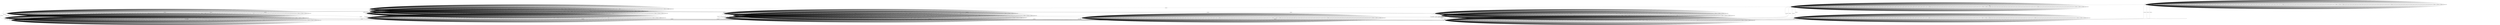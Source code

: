 digraph B {
s0 [label="s0"];
s1 [label="s1", shape=doublecircle];
s2 [label="s2"];
s3 [label="s3"];
s4 [label="s4"];
s5 [label="s5"];
s6 [label="s6"];
s7 [label="s7"];
s8 [label="s8"];
s9 [label="s9"];
s10 [label="s10"];
s11 [label="s11"];
s12 [label="s12"];
s13 [label="s13"];
s14 [label="s14"];
s15 [label="s15"];
s16 [label="s16"];
s0 -> s2 [label="ai1_ce1"];
s0 -> s0 [label="usr1_ai1_VoidReply"];
s0 -> s0 [label="usr1_ai2_VoidReply"];
s0 -> s0 [label="usr1_ai3_re1"];
s0 -> s0 [label="usr1_ai3_re2"];
s0 -> s0 [label="usr1_ai3_re3"];
s0 -> s0 [label="usr1_ai3_re4"];
s0 -> s0 [label="usr1_ai3_re5"];
s0 -> s0 [label="usr1_ai3_re6"];
s0 -> s0 [label="usr1_ai3_re7"];
s0 -> s0 [label="usr1_ai3_re8"];
s0 -> s0 [label="usr1_ai3_re9"];
s0 -> s0 [label="usr1_ai3_re10"];
s0 -> s0 [label="usr1_ai3_re11"];
s0 -> s0 [label="usr1_ai3_re12"];
s0 -> s0 [label="usr1_ai3_re13"];
s0 -> s0 [label="usr1_ai3_re14"];
s0 -> s0 [label="usr1_ai3_re15"];
s0 -> s0 [label="usr1_ai3_re16"];
s0 -> s0 [label="usr1_ai3_re17"];
s0 -> s0 [label="usr1_ai3_re18"];
s0 -> s0 [label="usr1_ai3_re19"];
s0 -> s0 [label="usr1_ai3_re20"];
s0 -> s0 [label="usr1_ai3_re21"];
s0 -> s0 [label="usr1_ai3_re22"];
s0 -> s0 [label="usr1_ai3_re23"];
s0 -> s0 [label="usr1_ai3_re24"];
s0 -> s0 [label="usr1_ai3_re25"];
s0 -> s0 [label="usr1_ai3_re26"];
s0 -> s0 [label="usr1_ai3_re27"];
s0 -> s0 [label="usr1_ai3_re28"];
s0 -> s0 [label="usr1_ai3_re29"];
s0 -> s0 [label="usr1_ai3_re30"];
s0 -> s0 [label="usr1_ai3_re31"];
s0 -> s0 [label="usr1_ai3_re32"];
s0 -> s0 [label="usr1_ai3_re33"];
s0 -> s0 [label="usr1_ai3_re34"];
s0 -> s0 [label="usr1_ai3_re35"];
s0 -> s0 [label="usr1_ai3_re36"];
s0 -> s0 [label="usr1_ai3_re37"];
s0 -> s0 [label="usr1_ai3_re38"];
s0 -> s0 [label="usr1_ai3_re39"];
s0 -> s0 [label="usr1_ai3_re40"];
s0 -> s0 [label="usr1_ai3_re41"];
s0 -> s0 [label="usr1_ai3_re42"];
s0 -> s0 [label="usr1_ai3_re43"];
s0 -> s0 [label="usr1_ai3_re44"];
s0 -> s1 [label="usr1_ai3_re45"];
s0 -> s0 [label="usr1_ai3_re46"];
s0 -> s0 [label="usr1_ai3_re47"];
s0 -> s0 [label="usr1_ai3_re48"];
s0 -> s0 [label="usr1_ai3_re49"];
s0 -> s0 [label="usr1_ai3_re50"];
s0 -> s0 [label="usr1_ai3_re51"];
s0 -> s0 [label="usr1_ai3_VoidReply"];
s0 -> s0 [label="usr2_ai1_re1"];
s0 -> s0 [label="usr2_ai1_re2"];
s0 -> s0 [label="usr2_ai1_re3"];
s0 -> s0 [label="usr2_ai1_re4"];
s0 -> s0 [label="usr2_ai1_re5"];
s0 -> s0 [label="usr2_ai1_re6"];
s0 -> s0 [label="usr2_ai1_re7"];
s0 -> s0 [label="usr2_ai1_re8"];
s0 -> s0 [label="usr2_ai1_re9"];
s0 -> s0 [label="usr2_ai1_re10"];
s0 -> s0 [label="usr2_ai1_re11"];
s0 -> s0 [label="usr2_ai1_re12"];
s0 -> s0 [label="usr2_ai1_re13"];
s0 -> s0 [label="usr2_ai1_re14"];
s0 -> s0 [label="usr2_ai1_re15"];
s0 -> s0 [label="usr2_ai1_re16"];
s0 -> s0 [label="usr2_ai1_re17"];
s0 -> s0 [label="usr2_ai1_re18"];
s0 -> s0 [label="usr2_ai1_re19"];
s0 -> s0 [label="usr2_ai1_re20"];
s0 -> s0 [label="usr2_ai1_VoidReply"];
s0 -> s0 [label="usr2_ai2_VoidReply"];
s0 -> s0 [label="usr2_ai3_VoidReply"];
s0 -> s0 [label="usr2_ai3_re1"];
s0 -> s0 [label="usr2_ai3_re2"];
s0 -> s1 [label="usr2_ai3_re3"];
s0 -> s0 [label="usr2_ai3_re4"];
s0 -> s0 [label="usr2_ai3_re5"];
s0 -> s0 [label="usr2_ai3_re6"];
s0 -> s0 [label="usr2_ai3_re7"];
s0 -> s0 [label="usr2_ai3_re8"];
s0 -> s0 [label="usr2_ai3_re9"];
s0 -> s0 [label="usr2_ai3_re10"];
s0 -> s0 [label="usr2_ai3_re11"];
s0 -> s0 [label="usr2_ai3_re12"];
s0 -> s0 [label="usr2_ai3_re13"];
s0 -> s0 [label="usr2_ai3_re14"];
s0 -> s0 [label="usr2_ai3_re15"];
s0 -> s0 [label="usr2_ai3_re16"];
s0 -> s0 [label="usr2_ai3_re17"];
s0 -> s0 [label="usr2_ai3_re18"];
s0 -> s0 [label="usr2_ai3_re19"];
s0 -> s0 [label="usr2_ai4_VoidReply"];
s0 -> s0 [label="usr3_ai1_re1"];
s0 -> s0 [label="usr3_ai1_re2"];
s0 -> s0 [label="usr3_ai1_re3"];
s0 -> s0 [label="usr3_ai1_re4"];
s0 -> s0 [label="usr3_ai1_re5"];
s0 -> s0 [label="usr3_ai1_re6"];
s0 -> s0 [label="usr3_ai1_re7"];
s0 -> s0 [label="usr3_ai1_re8"];
s0 -> s0 [label="usr3_ai1_re9"];
s0 -> s0 [label="usr3_ai1_re10"];
s0 -> s0 [label="usr3_ai1_re11"];
s0 -> s0 [label="usr3_ai1_re12"];
s0 -> s0 [label="usr3_ai1_re13"];
s0 -> s0 [label="usr3_ai1_re14"];
s0 -> s0 [label="usr3_ai1_re15"];
s0 -> s1 [label="usr3_ai2_re1"];
s0 -> s0 [label="usr3_ai2_re2"];
s0 -> s0 [label="usr4_ai1_VoidReply"];
s0 -> s0 [label="usr4_ai2_VoidReply"];
s0 -> s0 [label="usr4_ai3_VoidReply"];
s0 -> s0 [label="usr4_ai4_re1"];
s0 -> s0 [label="usr4_ai4_re2"];
s1 -> s1 [label="ai1_ce1"];
s1 -> s1 [label="usr1_ai1_VoidReply"];
s1 -> s1 [label="usr1_ai2_VoidReply"];
s1 -> s1 [label="usr1_ai3_re1"];
s1 -> s1 [label="usr1_ai3_re2"];
s1 -> s1 [label="usr1_ai3_re3"];
s1 -> s1 [label="usr1_ai3_re4"];
s1 -> s1 [label="usr1_ai3_re5"];
s1 -> s1 [label="usr1_ai3_re6"];
s1 -> s1 [label="usr1_ai3_re7"];
s1 -> s1 [label="usr1_ai3_re8"];
s1 -> s1 [label="usr1_ai3_re9"];
s1 -> s1 [label="usr1_ai3_re10"];
s1 -> s1 [label="usr1_ai3_re11"];
s1 -> s1 [label="usr1_ai3_re12"];
s1 -> s1 [label="usr1_ai3_re13"];
s1 -> s1 [label="usr1_ai3_re14"];
s1 -> s1 [label="usr1_ai3_re15"];
s1 -> s1 [label="usr1_ai3_re16"];
s1 -> s1 [label="usr1_ai3_re17"];
s1 -> s1 [label="usr1_ai3_re18"];
s1 -> s1 [label="usr1_ai3_re19"];
s1 -> s1 [label="usr1_ai3_re20"];
s1 -> s1 [label="usr1_ai3_re21"];
s1 -> s1 [label="usr1_ai3_re22"];
s1 -> s1 [label="usr1_ai3_re23"];
s1 -> s1 [label="usr1_ai3_re24"];
s1 -> s1 [label="usr1_ai3_re25"];
s1 -> s1 [label="usr1_ai3_re26"];
s1 -> s1 [label="usr1_ai3_re27"];
s1 -> s1 [label="usr1_ai3_re28"];
s1 -> s1 [label="usr1_ai3_re29"];
s1 -> s1 [label="usr1_ai3_re30"];
s1 -> s1 [label="usr1_ai3_re31"];
s1 -> s1 [label="usr1_ai3_re32"];
s1 -> s1 [label="usr1_ai3_re33"];
s1 -> s1 [label="usr1_ai3_re34"];
s1 -> s1 [label="usr1_ai3_re35"];
s1 -> s1 [label="usr1_ai3_re36"];
s1 -> s1 [label="usr1_ai3_re37"];
s1 -> s1 [label="usr1_ai3_re38"];
s1 -> s1 [label="usr1_ai3_re39"];
s1 -> s1 [label="usr1_ai3_re40"];
s1 -> s1 [label="usr1_ai3_re41"];
s1 -> s1 [label="usr1_ai3_re42"];
s1 -> s1 [label="usr1_ai3_re43"];
s1 -> s1 [label="usr1_ai3_re44"];
s1 -> s1 [label="usr1_ai3_re45"];
s1 -> s1 [label="usr1_ai3_re46"];
s1 -> s1 [label="usr1_ai3_re47"];
s1 -> s1 [label="usr1_ai3_re48"];
s1 -> s1 [label="usr1_ai3_re49"];
s1 -> s1 [label="usr1_ai3_re50"];
s1 -> s1 [label="usr1_ai3_re51"];
s1 -> s1 [label="usr1_ai3_VoidReply"];
s1 -> s1 [label="usr2_ai1_re1"];
s1 -> s1 [label="usr2_ai1_re2"];
s1 -> s1 [label="usr2_ai1_re3"];
s1 -> s1 [label="usr2_ai1_re4"];
s1 -> s1 [label="usr2_ai1_re5"];
s1 -> s1 [label="usr2_ai1_re6"];
s1 -> s1 [label="usr2_ai1_re7"];
s1 -> s1 [label="usr2_ai1_re8"];
s1 -> s1 [label="usr2_ai1_re9"];
s1 -> s1 [label="usr2_ai1_re10"];
s1 -> s1 [label="usr2_ai1_re11"];
s1 -> s1 [label="usr2_ai1_re12"];
s1 -> s1 [label="usr2_ai1_re13"];
s1 -> s1 [label="usr2_ai1_re14"];
s1 -> s1 [label="usr2_ai1_re15"];
s1 -> s1 [label="usr2_ai1_re16"];
s1 -> s1 [label="usr2_ai1_re17"];
s1 -> s1 [label="usr2_ai1_re18"];
s1 -> s1 [label="usr2_ai1_re19"];
s1 -> s1 [label="usr2_ai1_re20"];
s1 -> s1 [label="usr2_ai1_VoidReply"];
s1 -> s1 [label="usr2_ai2_VoidReply"];
s1 -> s1 [label="usr2_ai3_VoidReply"];
s1 -> s1 [label="usr2_ai3_re1"];
s1 -> s1 [label="usr2_ai3_re2"];
s1 -> s1 [label="usr2_ai3_re3"];
s1 -> s1 [label="usr2_ai3_re4"];
s1 -> s1 [label="usr2_ai3_re5"];
s1 -> s1 [label="usr2_ai3_re6"];
s1 -> s1 [label="usr2_ai3_re7"];
s1 -> s1 [label="usr2_ai3_re8"];
s1 -> s1 [label="usr2_ai3_re9"];
s1 -> s1 [label="usr2_ai3_re10"];
s1 -> s1 [label="usr2_ai3_re11"];
s1 -> s1 [label="usr2_ai3_re12"];
s1 -> s1 [label="usr2_ai3_re13"];
s1 -> s1 [label="usr2_ai3_re14"];
s1 -> s1 [label="usr2_ai3_re15"];
s1 -> s1 [label="usr2_ai3_re16"];
s1 -> s1 [label="usr2_ai3_re17"];
s1 -> s1 [label="usr2_ai3_re18"];
s1 -> s1 [label="usr2_ai3_re19"];
s1 -> s1 [label="usr2_ai4_VoidReply"];
s1 -> s1 [label="usr3_ai1_re1"];
s1 -> s1 [label="usr3_ai1_re2"];
s1 -> s1 [label="usr3_ai1_re3"];
s1 -> s1 [label="usr3_ai1_re4"];
s1 -> s1 [label="usr3_ai1_re5"];
s1 -> s1 [label="usr3_ai1_re6"];
s1 -> s1 [label="usr3_ai1_re7"];
s1 -> s1 [label="usr3_ai1_re8"];
s1 -> s1 [label="usr3_ai1_re9"];
s1 -> s1 [label="usr3_ai1_re10"];
s1 -> s1 [label="usr3_ai1_re11"];
s1 -> s1 [label="usr3_ai1_re12"];
s1 -> s1 [label="usr3_ai1_re13"];
s1 -> s1 [label="usr3_ai1_re14"];
s1 -> s1 [label="usr3_ai1_re15"];
s1 -> s1 [label="usr3_ai2_re1"];
s1 -> s1 [label="usr3_ai2_re2"];
s1 -> s1 [label="usr4_ai1_VoidReply"];
s1 -> s1 [label="usr4_ai2_VoidReply"];
s1 -> s1 [label="usr4_ai3_VoidReply"];
s1 -> s1 [label="usr4_ai4_re1"];
s1 -> s1 [label="usr4_ai4_re2"];
s2 -> s2 [label="ai1_ce1"];
s2 -> s2 [label="usr1_ai1_VoidReply"];
s2 -> s2 [label="usr1_ai2_VoidReply"];
s2 -> s2 [label="usr1_ai3_re1"];
s2 -> s2 [label="usr1_ai3_re2"];
s2 -> s2 [label="usr1_ai3_re3"];
s2 -> s2 [label="usr1_ai3_re4"];
s2 -> s2 [label="usr1_ai3_re5"];
s2 -> s2 [label="usr1_ai3_re6"];
s2 -> s2 [label="usr1_ai3_re7"];
s2 -> s2 [label="usr1_ai3_re8"];
s2 -> s2 [label="usr1_ai3_re9"];
s2 -> s2 [label="usr1_ai3_re10"];
s2 -> s2 [label="usr1_ai3_re11"];
s2 -> s2 [label="usr1_ai3_re12"];
s2 -> s2 [label="usr1_ai3_re13"];
s2 -> s2 [label="usr1_ai3_re14"];
s2 -> s2 [label="usr1_ai3_re15"];
s2 -> s2 [label="usr1_ai3_re16"];
s2 -> s2 [label="usr1_ai3_re17"];
s2 -> s2 [label="usr1_ai3_re18"];
s2 -> s2 [label="usr1_ai3_re19"];
s2 -> s2 [label="usr1_ai3_re20"];
s2 -> s2 [label="usr1_ai3_re21"];
s2 -> s2 [label="usr1_ai3_re22"];
s2 -> s2 [label="usr1_ai3_re23"];
s2 -> s2 [label="usr1_ai3_re24"];
s2 -> s2 [label="usr1_ai3_re25"];
s2 -> s2 [label="usr1_ai3_re26"];
s2 -> s2 [label="usr1_ai3_re27"];
s2 -> s2 [label="usr1_ai3_re28"];
s2 -> s2 [label="usr1_ai3_re29"];
s2 -> s2 [label="usr1_ai3_re30"];
s2 -> s2 [label="usr1_ai3_re31"];
s2 -> s2 [label="usr1_ai3_re32"];
s2 -> s2 [label="usr1_ai3_re33"];
s2 -> s2 [label="usr1_ai3_re34"];
s2 -> s2 [label="usr1_ai3_re35"];
s2 -> s2 [label="usr1_ai3_re36"];
s2 -> s2 [label="usr1_ai3_re37"];
s2 -> s2 [label="usr1_ai3_re38"];
s2 -> s2 [label="usr1_ai3_re39"];
s2 -> s1 [label="usr1_ai3_re40"];
s2 -> s2 [label="usr1_ai3_re41"];
s2 -> s2 [label="usr1_ai3_re42"];
s2 -> s2 [label="usr1_ai3_re43"];
s2 -> s2 [label="usr1_ai3_re44"];
s2 -> s2 [label="usr1_ai3_re45"];
s2 -> s2 [label="usr1_ai3_re46"];
s2 -> s2 [label="usr1_ai3_re47"];
s2 -> s2 [label="usr1_ai3_re48"];
s2 -> s2 [label="usr1_ai3_re49"];
s2 -> s2 [label="usr1_ai3_re50"];
s2 -> s2 [label="usr1_ai3_re51"];
s2 -> s2 [label="usr1_ai3_VoidReply"];
s2 -> s2 [label="usr2_ai1_re1"];
s2 -> s2 [label="usr2_ai1_re2"];
s2 -> s2 [label="usr2_ai1_re3"];
s2 -> s2 [label="usr2_ai1_re4"];
s2 -> s2 [label="usr2_ai1_re5"];
s2 -> s2 [label="usr2_ai1_re6"];
s2 -> s2 [label="usr2_ai1_re7"];
s2 -> s2 [label="usr2_ai1_re8"];
s2 -> s2 [label="usr2_ai1_re9"];
s2 -> s2 [label="usr2_ai1_re10"];
s2 -> s2 [label="usr2_ai1_re11"];
s2 -> s2 [label="usr2_ai1_re12"];
s2 -> s2 [label="usr2_ai1_re13"];
s2 -> s2 [label="usr2_ai1_re14"];
s2 -> s2 [label="usr2_ai1_re15"];
s2 -> s2 [label="usr2_ai1_re16"];
s2 -> s2 [label="usr2_ai1_re17"];
s2 -> s2 [label="usr2_ai1_re18"];
s2 -> s2 [label="usr2_ai1_re19"];
s2 -> s2 [label="usr2_ai1_re20"];
s2 -> s2 [label="usr2_ai1_VoidReply"];
s2 -> s2 [label="usr2_ai2_VoidReply"];
s2 -> s2 [label="usr2_ai3_VoidReply"];
s2 -> s2 [label="usr2_ai3_re1"];
s2 -> s2 [label="usr2_ai3_re2"];
s2 -> s2 [label="usr2_ai3_re3"];
s2 -> s2 [label="usr2_ai3_re4"];
s2 -> s2 [label="usr2_ai3_re5"];
s2 -> s2 [label="usr2_ai3_re6"];
s2 -> s2 [label="usr2_ai3_re7"];
s2 -> s2 [label="usr2_ai3_re8"];
s2 -> s2 [label="usr2_ai3_re9"];
s2 -> s2 [label="usr2_ai3_re10"];
s2 -> s1 [label="usr2_ai3_re11"];
s2 -> s2 [label="usr2_ai3_re12"];
s2 -> s2 [label="usr2_ai3_re13"];
s2 -> s2 [label="usr2_ai3_re14"];
s2 -> s2 [label="usr2_ai3_re15"];
s2 -> s2 [label="usr2_ai3_re16"];
s2 -> s2 [label="usr2_ai3_re17"];
s2 -> s2 [label="usr2_ai3_re18"];
s2 -> s2 [label="usr2_ai3_re19"];
s2 -> s2 [label="usr2_ai4_VoidReply"];
s2 -> s2 [label="usr3_ai1_re1"];
s2 -> s2 [label="usr3_ai1_re2"];
s2 -> s2 [label="usr3_ai1_re3"];
s2 -> s2 [label="usr3_ai1_re4"];
s2 -> s2 [label="usr3_ai1_re5"];
s2 -> s2 [label="usr3_ai1_re6"];
s2 -> s2 [label="usr3_ai1_re7"];
s2 -> s1 [label="usr3_ai1_re8"];
s2 -> s2 [label="usr3_ai1_re9"];
s2 -> s2 [label="usr3_ai1_re10"];
s2 -> s2 [label="usr3_ai1_re11"];
s2 -> s2 [label="usr3_ai1_re12"];
s2 -> s2 [label="usr3_ai1_re13"];
s2 -> s2 [label="usr3_ai1_re14"];
s2 -> s2 [label="usr3_ai1_re15"];
s2 -> s5 [label="usr3_ai2_re1"];
s2 -> s3 [label="usr3_ai2_re2"];
s2 -> s2 [label="usr4_ai1_VoidReply"];
s2 -> s2 [label="usr4_ai2_VoidReply"];
s2 -> s2 [label="usr4_ai3_VoidReply"];
s2 -> s2 [label="usr4_ai4_re1"];
s2 -> s2 [label="usr4_ai4_re2"];
s3 -> s3 [label="ai1_ce1"];
s3 -> s4 [label="usr1_ai1_VoidReply"];
s3 -> s3 [label="usr1_ai2_VoidReply"];
s3 -> s3 [label="usr1_ai3_re1"];
s3 -> s3 [label="usr1_ai3_re2"];
s3 -> s3 [label="usr1_ai3_re3"];
s3 -> s3 [label="usr1_ai3_re4"];
s3 -> s3 [label="usr1_ai3_re5"];
s3 -> s3 [label="usr1_ai3_re6"];
s3 -> s3 [label="usr1_ai3_re7"];
s3 -> s3 [label="usr1_ai3_re8"];
s3 -> s3 [label="usr1_ai3_re9"];
s3 -> s3 [label="usr1_ai3_re10"];
s3 -> s3 [label="usr1_ai3_re11"];
s3 -> s3 [label="usr1_ai3_re12"];
s3 -> s3 [label="usr1_ai3_re13"];
s3 -> s3 [label="usr1_ai3_re14"];
s3 -> s3 [label="usr1_ai3_re15"];
s3 -> s3 [label="usr1_ai3_re16"];
s3 -> s3 [label="usr1_ai3_re17"];
s3 -> s3 [label="usr1_ai3_re18"];
s3 -> s3 [label="usr1_ai3_re19"];
s3 -> s3 [label="usr1_ai3_re20"];
s3 -> s3 [label="usr1_ai3_re21"];
s3 -> s3 [label="usr1_ai3_re22"];
s3 -> s3 [label="usr1_ai3_re23"];
s3 -> s3 [label="usr1_ai3_re24"];
s3 -> s3 [label="usr1_ai3_re25"];
s3 -> s3 [label="usr1_ai3_re26"];
s3 -> s3 [label="usr1_ai3_re27"];
s3 -> s3 [label="usr1_ai3_re28"];
s3 -> s3 [label="usr1_ai3_re29"];
s3 -> s3 [label="usr1_ai3_re30"];
s3 -> s3 [label="usr1_ai3_re31"];
s3 -> s3 [label="usr1_ai3_re32"];
s3 -> s3 [label="usr1_ai3_re33"];
s3 -> s3 [label="usr1_ai3_re34"];
s3 -> s3 [label="usr1_ai3_re35"];
s3 -> s3 [label="usr1_ai3_re36"];
s3 -> s3 [label="usr1_ai3_re37"];
s3 -> s3 [label="usr1_ai3_re38"];
s3 -> s3 [label="usr1_ai3_re39"];
s3 -> s3 [label="usr1_ai3_re40"];
s3 -> s3 [label="usr1_ai3_re41"];
s3 -> s3 [label="usr1_ai3_re42"];
s3 -> s3 [label="usr1_ai3_re43"];
s3 -> s3 [label="usr1_ai3_re44"];
s3 -> s3 [label="usr1_ai3_re45"];
s3 -> s3 [label="usr1_ai3_re46"];
s3 -> s3 [label="usr1_ai3_re47"];
s3 -> s3 [label="usr1_ai3_re48"];
s3 -> s3 [label="usr1_ai3_re49"];
s3 -> s1 [label="usr1_ai3_re50"];
s3 -> s3 [label="usr1_ai3_re51"];
s3 -> s3 [label="usr1_ai3_VoidReply"];
s3 -> s3 [label="usr2_ai1_re1"];
s3 -> s3 [label="usr2_ai1_re2"];
s3 -> s3 [label="usr2_ai1_re3"];
s3 -> s3 [label="usr2_ai1_re4"];
s3 -> s3 [label="usr2_ai1_re5"];
s3 -> s3 [label="usr2_ai1_re6"];
s3 -> s3 [label="usr2_ai1_re7"];
s3 -> s3 [label="usr2_ai1_re8"];
s3 -> s3 [label="usr2_ai1_re9"];
s3 -> s3 [label="usr2_ai1_re10"];
s3 -> s3 [label="usr2_ai1_re11"];
s3 -> s3 [label="usr2_ai1_re12"];
s3 -> s3 [label="usr2_ai1_re13"];
s3 -> s3 [label="usr2_ai1_re14"];
s3 -> s3 [label="usr2_ai1_re15"];
s3 -> s3 [label="usr2_ai1_re16"];
s3 -> s3 [label="usr2_ai1_re17"];
s3 -> s3 [label="usr2_ai1_re18"];
s3 -> s3 [label="usr2_ai1_re19"];
s3 -> s3 [label="usr2_ai1_re20"];
s3 -> s3 [label="usr2_ai1_VoidReply"];
s3 -> s3 [label="usr2_ai2_VoidReply"];
s3 -> s3 [label="usr2_ai3_VoidReply"];
s3 -> s3 [label="usr2_ai3_re1"];
s3 -> s3 [label="usr2_ai3_re2"];
s3 -> s3 [label="usr2_ai3_re3"];
s3 -> s3 [label="usr2_ai3_re4"];
s3 -> s3 [label="usr2_ai3_re5"];
s3 -> s3 [label="usr2_ai3_re6"];
s3 -> s1 [label="usr2_ai3_re7"];
s3 -> s3 [label="usr2_ai3_re8"];
s3 -> s3 [label="usr2_ai3_re9"];
s3 -> s3 [label="usr2_ai3_re10"];
s3 -> s3 [label="usr2_ai3_re11"];
s3 -> s3 [label="usr2_ai3_re12"];
s3 -> s3 [label="usr2_ai3_re13"];
s3 -> s1 [label="usr2_ai3_re14"];
s3 -> s3 [label="usr2_ai3_re15"];
s3 -> s3 [label="usr2_ai3_re16"];
s3 -> s3 [label="usr2_ai3_re17"];
s3 -> s3 [label="usr2_ai3_re18"];
s3 -> s3 [label="usr2_ai3_re19"];
s3 -> s3 [label="usr2_ai4_VoidReply"];
s3 -> s3 [label="usr3_ai1_re1"];
s3 -> s3 [label="usr3_ai1_re2"];
s3 -> s3 [label="usr3_ai1_re3"];
s3 -> s3 [label="usr3_ai1_re4"];
s3 -> s3 [label="usr3_ai1_re5"];
s3 -> s3 [label="usr3_ai1_re6"];
s3 -> s3 [label="usr3_ai1_re7"];
s3 -> s3 [label="usr3_ai1_re8"];
s3 -> s3 [label="usr3_ai1_re9"];
s3 -> s3 [label="usr3_ai1_re10"];
s3 -> s3 [label="usr3_ai1_re11"];
s3 -> s3 [label="usr3_ai1_re12"];
s3 -> s1 [label="usr3_ai1_re13"];
s3 -> s3 [label="usr3_ai1_re14"];
s3 -> s3 [label="usr3_ai1_re15"];
s3 -> s3 [label="usr3_ai2_re1"];
s3 -> s3 [label="usr3_ai2_re2"];
s3 -> s3 [label="usr4_ai1_VoidReply"];
s3 -> s3 [label="usr4_ai2_VoidReply"];
s3 -> s3 [label="usr4_ai3_VoidReply"];
s3 -> s3 [label="usr4_ai4_re1"];
s3 -> s3 [label="usr4_ai4_re2"];
s4 -> s4 [label="ai1_ce1"];
s4 -> s4 [label="usr1_ai1_VoidReply"];
s4 -> s4 [label="usr1_ai2_VoidReply"];
s4 -> s4 [label="usr1_ai3_re1"];
s4 -> s4 [label="usr1_ai3_re2"];
s4 -> s4 [label="usr1_ai3_re3"];
s4 -> s4 [label="usr1_ai3_re4"];
s4 -> s4 [label="usr1_ai3_re5"];
s4 -> s4 [label="usr1_ai3_re6"];
s4 -> s4 [label="usr1_ai3_re7"];
s4 -> s4 [label="usr1_ai3_re8"];
s4 -> s4 [label="usr1_ai3_re9"];
s4 -> s4 [label="usr1_ai3_re10"];
s4 -> s4 [label="usr1_ai3_re11"];
s4 -> s4 [label="usr1_ai3_re12"];
s4 -> s4 [label="usr1_ai3_re13"];
s4 -> s4 [label="usr1_ai3_re14"];
s4 -> s4 [label="usr1_ai3_re15"];
s4 -> s4 [label="usr1_ai3_re16"];
s4 -> s4 [label="usr1_ai3_re17"];
s4 -> s4 [label="usr1_ai3_re18"];
s4 -> s4 [label="usr1_ai3_re19"];
s4 -> s4 [label="usr1_ai3_re20"];
s4 -> s4 [label="usr1_ai3_re21"];
s4 -> s4 [label="usr1_ai3_re22"];
s4 -> s4 [label="usr1_ai3_re23"];
s4 -> s4 [label="usr1_ai3_re24"];
s4 -> s4 [label="usr1_ai3_re25"];
s4 -> s4 [label="usr1_ai3_re26"];
s4 -> s4 [label="usr1_ai3_re27"];
s4 -> s4 [label="usr1_ai3_re28"];
s4 -> s4 [label="usr1_ai3_re29"];
s4 -> s4 [label="usr1_ai3_re30"];
s4 -> s4 [label="usr1_ai3_re31"];
s4 -> s4 [label="usr1_ai3_re32"];
s4 -> s4 [label="usr1_ai3_re33"];
s4 -> s4 [label="usr1_ai3_re34"];
s4 -> s4 [label="usr1_ai3_re35"];
s4 -> s4 [label="usr1_ai3_re36"];
s4 -> s4 [label="usr1_ai3_re37"];
s4 -> s4 [label="usr1_ai3_re38"];
s4 -> s4 [label="usr1_ai3_re39"];
s4 -> s4 [label="usr1_ai3_re40"];
s4 -> s4 [label="usr1_ai3_re41"];
s4 -> s4 [label="usr1_ai3_re42"];
s4 -> s4 [label="usr1_ai3_re43"];
s4 -> s4 [label="usr1_ai3_re44"];
s4 -> s4 [label="usr1_ai3_re45"];
s4 -> s4 [label="usr1_ai3_re46"];
s4 -> s4 [label="usr1_ai3_re47"];
s4 -> s4 [label="usr1_ai3_re48"];
s4 -> s4 [label="usr1_ai3_re49"];
s4 -> s4 [label="usr1_ai3_re50"];
s4 -> s4 [label="usr1_ai3_re51"];
s4 -> s4 [label="usr1_ai3_VoidReply"];
s4 -> s4 [label="usr2_ai1_re1"];
s4 -> s4 [label="usr2_ai1_re2"];
s4 -> s4 [label="usr2_ai1_re3"];
s4 -> s4 [label="usr2_ai1_re4"];
s4 -> s4 [label="usr2_ai1_re5"];
s4 -> s4 [label="usr2_ai1_re6"];
s4 -> s4 [label="usr2_ai1_re7"];
s4 -> s4 [label="usr2_ai1_re8"];
s4 -> s4 [label="usr2_ai1_re9"];
s4 -> s4 [label="usr2_ai1_re10"];
s4 -> s4 [label="usr2_ai1_re11"];
s4 -> s4 [label="usr2_ai1_re12"];
s4 -> s4 [label="usr2_ai1_re13"];
s4 -> s4 [label="usr2_ai1_re14"];
s4 -> s4 [label="usr2_ai1_re15"];
s4 -> s4 [label="usr2_ai1_re16"];
s4 -> s4 [label="usr2_ai1_re17"];
s4 -> s4 [label="usr2_ai1_re18"];
s4 -> s4 [label="usr2_ai1_re19"];
s4 -> s4 [label="usr2_ai1_re20"];
s4 -> s4 [label="usr2_ai1_VoidReply"];
s4 -> s4 [label="usr2_ai2_VoidReply"];
s4 -> s4 [label="usr2_ai3_VoidReply"];
s4 -> s4 [label="usr2_ai3_re1"];
s4 -> s4 [label="usr2_ai3_re2"];
s4 -> s4 [label="usr2_ai3_re3"];
s4 -> s4 [label="usr2_ai3_re4"];
s4 -> s4 [label="usr2_ai3_re5"];
s4 -> s4 [label="usr2_ai3_re6"];
s4 -> s4 [label="usr2_ai3_re7"];
s4 -> s4 [label="usr2_ai3_re8"];
s4 -> s4 [label="usr2_ai3_re9"];
s4 -> s4 [label="usr2_ai3_re10"];
s4 -> s4 [label="usr2_ai3_re11"];
s4 -> s4 [label="usr2_ai3_re12"];
s4 -> s4 [label="usr2_ai3_re13"];
s4 -> s4 [label="usr2_ai3_re14"];
s4 -> s4 [label="usr2_ai3_re15"];
s4 -> s4 [label="usr2_ai3_re16"];
s4 -> s4 [label="usr2_ai3_re17"];
s4 -> s4 [label="usr2_ai3_re18"];
s4 -> s4 [label="usr2_ai3_re19"];
s4 -> s4 [label="usr2_ai4_VoidReply"];
s4 -> s4 [label="usr3_ai1_re1"];
s4 -> s4 [label="usr3_ai1_re2"];
s4 -> s4 [label="usr3_ai1_re3"];
s4 -> s4 [label="usr3_ai1_re4"];
s4 -> s4 [label="usr3_ai1_re5"];
s4 -> s4 [label="usr3_ai1_re6"];
s4 -> s4 [label="usr3_ai1_re7"];
s4 -> s4 [label="usr3_ai1_re8"];
s4 -> s4 [label="usr3_ai1_re9"];
s4 -> s4 [label="usr3_ai1_re10"];
s4 -> s4 [label="usr3_ai1_re11"];
s4 -> s4 [label="usr3_ai1_re12"];
s4 -> s4 [label="usr3_ai1_re13"];
s4 -> s4 [label="usr3_ai1_re14"];
s4 -> s4 [label="usr3_ai1_re15"];
s4 -> s4 [label="usr3_ai2_re1"];
s4 -> s4 [label="usr3_ai2_re2"];
s4 -> s4 [label="usr4_ai1_VoidReply"];
s4 -> s4 [label="usr4_ai2_VoidReply"];
s4 -> s4 [label="usr4_ai3_VoidReply"];
s4 -> s4 [label="usr4_ai4_re1"];
s4 -> s4 [label="usr4_ai4_re2"];
s5 -> s5 [label="ai1_ce1"];
s5 -> s5 [label="usr1_ai1_VoidReply"];
s5 -> s5 [label="usr1_ai2_VoidReply"];
s5 -> s5 [label="usr1_ai3_re1"];
s5 -> s5 [label="usr1_ai3_re2"];
s5 -> s5 [label="usr1_ai3_re3"];
s5 -> s5 [label="usr1_ai3_re4"];
s5 -> s5 [label="usr1_ai3_re5"];
s5 -> s5 [label="usr1_ai3_re6"];
s5 -> s5 [label="usr1_ai3_re7"];
s5 -> s5 [label="usr1_ai3_re8"];
s5 -> s5 [label="usr1_ai3_re9"];
s5 -> s5 [label="usr1_ai3_re10"];
s5 -> s5 [label="usr1_ai3_re11"];
s5 -> s5 [label="usr1_ai3_re12"];
s5 -> s5 [label="usr1_ai3_re13"];
s5 -> s5 [label="usr1_ai3_re14"];
s5 -> s5 [label="usr1_ai3_re15"];
s5 -> s5 [label="usr1_ai3_re16"];
s5 -> s5 [label="usr1_ai3_re17"];
s5 -> s5 [label="usr1_ai3_re18"];
s5 -> s5 [label="usr1_ai3_re19"];
s5 -> s5 [label="usr1_ai3_re20"];
s5 -> s5 [label="usr1_ai3_re21"];
s5 -> s5 [label="usr1_ai3_re22"];
s5 -> s5 [label="usr1_ai3_re23"];
s5 -> s5 [label="usr1_ai3_re24"];
s5 -> s5 [label="usr1_ai3_re25"];
s5 -> s5 [label="usr1_ai3_re26"];
s5 -> s5 [label="usr1_ai3_re27"];
s5 -> s5 [label="usr1_ai3_re28"];
s5 -> s1 [label="usr1_ai3_re29"];
s5 -> s5 [label="usr1_ai3_re30"];
s5 -> s5 [label="usr1_ai3_re31"];
s5 -> s5 [label="usr1_ai3_re32"];
s5 -> s5 [label="usr1_ai3_re33"];
s5 -> s5 [label="usr1_ai3_re34"];
s5 -> s5 [label="usr1_ai3_re35"];
s5 -> s5 [label="usr1_ai3_re36"];
s5 -> s5 [label="usr1_ai3_re37"];
s5 -> s5 [label="usr1_ai3_re38"];
s5 -> s5 [label="usr1_ai3_re39"];
s5 -> s5 [label="usr1_ai3_re40"];
s5 -> s5 [label="usr1_ai3_re41"];
s5 -> s5 [label="usr1_ai3_re42"];
s5 -> s5 [label="usr1_ai3_re43"];
s5 -> s5 [label="usr1_ai3_re44"];
s5 -> s5 [label="usr1_ai3_re45"];
s5 -> s5 [label="usr1_ai3_re46"];
s5 -> s5 [label="usr1_ai3_re47"];
s5 -> s5 [label="usr1_ai3_re48"];
s5 -> s5 [label="usr1_ai3_re49"];
s5 -> s5 [label="usr1_ai3_re50"];
s5 -> s5 [label="usr1_ai3_re51"];
s5 -> s5 [label="usr1_ai3_VoidReply"];
s5 -> s5 [label="usr2_ai1_re1"];
s5 -> s5 [label="usr2_ai1_re2"];
s5 -> s5 [label="usr2_ai1_re3"];
s5 -> s5 [label="usr2_ai1_re4"];
s5 -> s5 [label="usr2_ai1_re5"];
s5 -> s5 [label="usr2_ai1_re6"];
s5 -> s5 [label="usr2_ai1_re7"];
s5 -> s5 [label="usr2_ai1_re8"];
s5 -> s5 [label="usr2_ai1_re9"];
s5 -> s5 [label="usr2_ai1_re10"];
s5 -> s5 [label="usr2_ai1_re11"];
s5 -> s5 [label="usr2_ai1_re12"];
s5 -> s5 [label="usr2_ai1_re13"];
s5 -> s5 [label="usr2_ai1_re14"];
s5 -> s5 [label="usr2_ai1_re15"];
s5 -> s5 [label="usr2_ai1_re16"];
s5 -> s5 [label="usr2_ai1_re17"];
s5 -> s5 [label="usr2_ai1_re18"];
s5 -> s5 [label="usr2_ai1_re19"];
s5 -> s5 [label="usr2_ai1_re20"];
s5 -> s5 [label="usr2_ai1_VoidReply"];
s5 -> s5 [label="usr2_ai2_VoidReply"];
s5 -> s5 [label="usr2_ai3_VoidReply"];
s5 -> s5 [label="usr2_ai3_re1"];
s5 -> s5 [label="usr2_ai3_re2"];
s5 -> s5 [label="usr2_ai3_re3"];
s5 -> s5 [label="usr2_ai3_re4"];
s5 -> s5 [label="usr2_ai3_re5"];
s5 -> s5 [label="usr2_ai3_re6"];
s5 -> s5 [label="usr2_ai3_re7"];
s5 -> s5 [label="usr2_ai3_re8"];
s5 -> s5 [label="usr2_ai3_re9"];
s5 -> s5 [label="usr2_ai3_re10"];
s5 -> s5 [label="usr2_ai3_re11"];
s5 -> s5 [label="usr2_ai3_re12"];
s5 -> s5 [label="usr2_ai3_re13"];
s5 -> s5 [label="usr2_ai3_re14"];
s5 -> s5 [label="usr2_ai3_re15"];
s5 -> s5 [label="usr2_ai3_re16"];
s5 -> s5 [label="usr2_ai3_re17"];
s5 -> s5 [label="usr2_ai3_re18"];
s5 -> s5 [label="usr2_ai3_re19"];
s5 -> s5 [label="usr2_ai4_VoidReply"];
s5 -> s5 [label="usr3_ai1_re1"];
s5 -> s5 [label="usr3_ai1_re2"];
s5 -> s5 [label="usr3_ai1_re3"];
s5 -> s5 [label="usr3_ai1_re4"];
s5 -> s5 [label="usr3_ai1_re5"];
s5 -> s5 [label="usr3_ai1_re6"];
s5 -> s5 [label="usr3_ai1_re7"];
s5 -> s5 [label="usr3_ai1_re8"];
s5 -> s5 [label="usr3_ai1_re9"];
s5 -> s5 [label="usr3_ai1_re10"];
s5 -> s5 [label="usr3_ai1_re11"];
s5 -> s5 [label="usr3_ai1_re12"];
s5 -> s5 [label="usr3_ai1_re13"];
s5 -> s5 [label="usr3_ai1_re14"];
s5 -> s5 [label="usr3_ai1_re15"];
s5 -> s5 [label="usr3_ai2_re1"];
s5 -> s5 [label="usr3_ai2_re2"];
s5 -> s5 [label="usr4_ai1_VoidReply"];
s5 -> s6 [label="usr4_ai2_VoidReply"];
s5 -> s5 [label="usr4_ai3_VoidReply"];
s5 -> s5 [label="usr4_ai4_re1"];
s5 -> s5 [label="usr4_ai4_re2"];
s6 -> s6 [label="ai1_ce1"];
s6 -> s6 [label="usr1_ai1_VoidReply"];
s6 -> s6 [label="usr1_ai2_VoidReply"];
s6 -> s6 [label="usr1_ai3_re1"];
s6 -> s6 [label="usr1_ai3_re2"];
s6 -> s6 [label="usr1_ai3_re3"];
s6 -> s6 [label="usr1_ai3_re4"];
s6 -> s6 [label="usr1_ai3_re5"];
s6 -> s6 [label="usr1_ai3_re6"];
s6 -> s6 [label="usr1_ai3_re7"];
s6 -> s6 [label="usr1_ai3_re8"];
s6 -> s6 [label="usr1_ai3_re9"];
s6 -> s6 [label="usr1_ai3_re10"];
s6 -> s6 [label="usr1_ai3_re11"];
s6 -> s6 [label="usr1_ai3_re12"];
s6 -> s6 [label="usr1_ai3_re13"];
s6 -> s6 [label="usr1_ai3_re14"];
s6 -> s6 [label="usr1_ai3_re15"];
s6 -> s6 [label="usr1_ai3_re16"];
s6 -> s6 [label="usr1_ai3_re17"];
s6 -> s6 [label="usr1_ai3_re18"];
s6 -> s6 [label="usr1_ai3_re19"];
s6 -> s6 [label="usr1_ai3_re20"];
s6 -> s6 [label="usr1_ai3_re21"];
s6 -> s6 [label="usr1_ai3_re22"];
s6 -> s6 [label="usr1_ai3_re23"];
s6 -> s6 [label="usr1_ai3_re24"];
s6 -> s6 [label="usr1_ai3_re25"];
s6 -> s6 [label="usr1_ai3_re26"];
s6 -> s6 [label="usr1_ai3_re27"];
s6 -> s6 [label="usr1_ai3_re28"];
s6 -> s6 [label="usr1_ai3_re29"];
s6 -> s6 [label="usr1_ai3_re30"];
s6 -> s6 [label="usr1_ai3_re31"];
s6 -> s6 [label="usr1_ai3_re32"];
s6 -> s6 [label="usr1_ai3_re33"];
s6 -> s6 [label="usr1_ai3_re34"];
s6 -> s6 [label="usr1_ai3_re35"];
s6 -> s6 [label="usr1_ai3_re36"];
s6 -> s6 [label="usr1_ai3_re37"];
s6 -> s6 [label="usr1_ai3_re38"];
s6 -> s6 [label="usr1_ai3_re39"];
s6 -> s6 [label="usr1_ai3_re40"];
s6 -> s6 [label="usr1_ai3_re41"];
s6 -> s6 [label="usr1_ai3_re42"];
s6 -> s6 [label="usr1_ai3_re43"];
s6 -> s6 [label="usr1_ai3_re44"];
s6 -> s6 [label="usr1_ai3_re45"];
s6 -> s6 [label="usr1_ai3_re46"];
s6 -> s6 [label="usr1_ai3_re47"];
s6 -> s6 [label="usr1_ai3_re48"];
s6 -> s6 [label="usr1_ai3_re49"];
s6 -> s6 [label="usr1_ai3_re50"];
s6 -> s6 [label="usr1_ai3_re51"];
s6 -> s6 [label="usr1_ai3_VoidReply"];
s6 -> s6 [label="usr2_ai1_re1"];
s6 -> s6 [label="usr2_ai1_re2"];
s6 -> s6 [label="usr2_ai1_re3"];
s6 -> s6 [label="usr2_ai1_re4"];
s6 -> s6 [label="usr2_ai1_re5"];
s6 -> s6 [label="usr2_ai1_re6"];
s6 -> s6 [label="usr2_ai1_re7"];
s6 -> s6 [label="usr2_ai1_re8"];
s6 -> s6 [label="usr2_ai1_re9"];
s6 -> s6 [label="usr2_ai1_re10"];
s6 -> s6 [label="usr2_ai1_re11"];
s6 -> s6 [label="usr2_ai1_re12"];
s6 -> s6 [label="usr2_ai1_re13"];
s6 -> s6 [label="usr2_ai1_re14"];
s6 -> s6 [label="usr2_ai1_re15"];
s6 -> s6 [label="usr2_ai1_re16"];
s6 -> s6 [label="usr2_ai1_re17"];
s6 -> s6 [label="usr2_ai1_re18"];
s6 -> s6 [label="usr2_ai1_re19"];
s6 -> s6 [label="usr2_ai1_re20"];
s6 -> s6 [label="usr2_ai1_VoidReply"];
s6 -> s6 [label="usr2_ai2_VoidReply"];
s6 -> s6 [label="usr2_ai3_VoidReply"];
s6 -> s11 [label="usr2_ai3_re1"];
s6 -> s11 [label="usr2_ai3_re2"];
s6 -> s4 [label="usr2_ai3_re3"];
s6 -> s10 [label="usr2_ai3_re4"];
s6 -> s9 [label="usr2_ai3_re5"];
s6 -> s8 [label="usr2_ai3_re6"];
s6 -> s9 [label="usr2_ai3_re7"];
s6 -> s10 [label="usr2_ai3_re8"];
s6 -> s6 [label="usr2_ai3_re9"];
s6 -> s6 [label="usr2_ai3_re10"];
s6 -> s6 [label="usr2_ai3_re11"];
s6 -> s10 [label="usr2_ai3_re12"];
s6 -> s9 [label="usr2_ai3_re13"];
s6 -> s6 [label="usr2_ai3_re14"];
s6 -> s11 [label="usr2_ai3_re15"];
s6 -> s6 [label="usr2_ai3_re16"];
s6 -> s6 [label="usr2_ai3_re17"];
s6 -> s11 [label="usr2_ai3_re18"];
s6 -> s7 [label="usr2_ai3_re19"];
s6 -> s6 [label="usr2_ai4_VoidReply"];
s6 -> s6 [label="usr3_ai1_re1"];
s6 -> s6 [label="usr3_ai1_re2"];
s6 -> s6 [label="usr3_ai1_re3"];
s6 -> s6 [label="usr3_ai1_re4"];
s6 -> s6 [label="usr3_ai1_re5"];
s6 -> s6 [label="usr3_ai1_re6"];
s6 -> s6 [label="usr3_ai1_re7"];
s6 -> s6 [label="usr3_ai1_re8"];
s6 -> s6 [label="usr3_ai1_re9"];
s6 -> s6 [label="usr3_ai1_re10"];
s6 -> s6 [label="usr3_ai1_re11"];
s6 -> s6 [label="usr3_ai1_re12"];
s6 -> s6 [label="usr3_ai1_re13"];
s6 -> s6 [label="usr3_ai1_re14"];
s6 -> s6 [label="usr3_ai1_re15"];
s6 -> s6 [label="usr3_ai2_re1"];
s6 -> s6 [label="usr3_ai2_re2"];
s6 -> s6 [label="usr4_ai1_VoidReply"];
s6 -> s6 [label="usr4_ai2_VoidReply"];
s6 -> s6 [label="usr4_ai3_VoidReply"];
s6 -> s6 [label="usr4_ai4_re1"];
s6 -> s6 [label="usr4_ai4_re2"];
s7 -> s7 [label="ai1_ce1"];
s7 -> s4 [label="usr1_ai1_VoidReply"];
s7 -> s7 [label="usr1_ai2_VoidReply"];
s7 -> s7 [label="usr1_ai3_re1"];
s7 -> s7 [label="usr1_ai3_re2"];
s7 -> s7 [label="usr1_ai3_re3"];
s7 -> s7 [label="usr1_ai3_re4"];
s7 -> s7 [label="usr1_ai3_re5"];
s7 -> s7 [label="usr1_ai3_re6"];
s7 -> s7 [label="usr1_ai3_re7"];
s7 -> s7 [label="usr1_ai3_re8"];
s7 -> s7 [label="usr1_ai3_re9"];
s7 -> s7 [label="usr1_ai3_re10"];
s7 -> s7 [label="usr1_ai3_re11"];
s7 -> s7 [label="usr1_ai3_re12"];
s7 -> s7 [label="usr1_ai3_re13"];
s7 -> s7 [label="usr1_ai3_re14"];
s7 -> s7 [label="usr1_ai3_re15"];
s7 -> s7 [label="usr1_ai3_re16"];
s7 -> s7 [label="usr1_ai3_re17"];
s7 -> s7 [label="usr1_ai3_re18"];
s7 -> s7 [label="usr1_ai3_re19"];
s7 -> s7 [label="usr1_ai3_re20"];
s7 -> s7 [label="usr1_ai3_re21"];
s7 -> s7 [label="usr1_ai3_re22"];
s7 -> s7 [label="usr1_ai3_re23"];
s7 -> s7 [label="usr1_ai3_re24"];
s7 -> s7 [label="usr1_ai3_re25"];
s7 -> s7 [label="usr1_ai3_re26"];
s7 -> s7 [label="usr1_ai3_re27"];
s7 -> s7 [label="usr1_ai3_re28"];
s7 -> s7 [label="usr1_ai3_re29"];
s7 -> s7 [label="usr1_ai3_re30"];
s7 -> s7 [label="usr1_ai3_re31"];
s7 -> s7 [label="usr1_ai3_re32"];
s7 -> s7 [label="usr1_ai3_re33"];
s7 -> s7 [label="usr1_ai3_re34"];
s7 -> s7 [label="usr1_ai3_re35"];
s7 -> s7 [label="usr1_ai3_re36"];
s7 -> s7 [label="usr1_ai3_re37"];
s7 -> s7 [label="usr1_ai3_re38"];
s7 -> s7 [label="usr1_ai3_re39"];
s7 -> s7 [label="usr1_ai3_re40"];
s7 -> s7 [label="usr1_ai3_re41"];
s7 -> s7 [label="usr1_ai3_re42"];
s7 -> s7 [label="usr1_ai3_re43"];
s7 -> s7 [label="usr1_ai3_re44"];
s7 -> s7 [label="usr1_ai3_re45"];
s7 -> s7 [label="usr1_ai3_re46"];
s7 -> s7 [label="usr1_ai3_re47"];
s7 -> s7 [label="usr1_ai3_re48"];
s7 -> s7 [label="usr1_ai3_re49"];
s7 -> s7 [label="usr1_ai3_re50"];
s7 -> s7 [label="usr1_ai3_re51"];
s7 -> s7 [label="usr1_ai3_VoidReply"];
s7 -> s7 [label="usr2_ai1_re1"];
s7 -> s7 [label="usr2_ai1_re2"];
s7 -> s7 [label="usr2_ai1_re3"];
s7 -> s7 [label="usr2_ai1_re4"];
s7 -> s7 [label="usr2_ai1_re5"];
s7 -> s7 [label="usr2_ai1_re6"];
s7 -> s7 [label="usr2_ai1_re7"];
s7 -> s7 [label="usr2_ai1_re8"];
s7 -> s7 [label="usr2_ai1_re9"];
s7 -> s7 [label="usr2_ai1_re10"];
s7 -> s7 [label="usr2_ai1_re11"];
s7 -> s7 [label="usr2_ai1_re12"];
s7 -> s7 [label="usr2_ai1_re13"];
s7 -> s7 [label="usr2_ai1_re14"];
s7 -> s7 [label="usr2_ai1_re15"];
s7 -> s7 [label="usr2_ai1_re16"];
s7 -> s7 [label="usr2_ai1_re17"];
s7 -> s7 [label="usr2_ai1_re18"];
s7 -> s7 [label="usr2_ai1_re19"];
s7 -> s7 [label="usr2_ai1_re20"];
s7 -> s7 [label="usr2_ai1_VoidReply"];
s7 -> s7 [label="usr2_ai2_VoidReply"];
s7 -> s7 [label="usr2_ai3_VoidReply"];
s7 -> s7 [label="usr2_ai3_re1"];
s7 -> s7 [label="usr2_ai3_re2"];
s7 -> s7 [label="usr2_ai3_re3"];
s7 -> s7 [label="usr2_ai3_re4"];
s7 -> s7 [label="usr2_ai3_re5"];
s7 -> s7 [label="usr2_ai3_re6"];
s7 -> s7 [label="usr2_ai3_re7"];
s7 -> s7 [label="usr2_ai3_re8"];
s7 -> s7 [label="usr2_ai3_re9"];
s7 -> s7 [label="usr2_ai3_re10"];
s7 -> s7 [label="usr2_ai3_re11"];
s7 -> s1 [label="usr2_ai3_re12"];
s7 -> s7 [label="usr2_ai3_re13"];
s7 -> s7 [label="usr2_ai3_re14"];
s7 -> s7 [label="usr2_ai3_re15"];
s7 -> s7 [label="usr2_ai3_re16"];
s7 -> s7 [label="usr2_ai3_re17"];
s7 -> s7 [label="usr2_ai3_re18"];
s7 -> s7 [label="usr2_ai3_re19"];
s7 -> s7 [label="usr2_ai4_VoidReply"];
s7 -> s7 [label="usr3_ai1_re1"];
s7 -> s7 [label="usr3_ai1_re2"];
s7 -> s7 [label="usr3_ai1_re3"];
s7 -> s7 [label="usr3_ai1_re4"];
s7 -> s7 [label="usr3_ai1_re5"];
s7 -> s7 [label="usr3_ai1_re6"];
s7 -> s7 [label="usr3_ai1_re7"];
s7 -> s7 [label="usr3_ai1_re8"];
s7 -> s7 [label="usr3_ai1_re9"];
s7 -> s7 [label="usr3_ai1_re10"];
s7 -> s7 [label="usr3_ai1_re11"];
s7 -> s7 [label="usr3_ai1_re12"];
s7 -> s7 [label="usr3_ai1_re13"];
s7 -> s7 [label="usr3_ai1_re14"];
s7 -> s7 [label="usr3_ai1_re15"];
s7 -> s7 [label="usr3_ai2_re1"];
s7 -> s7 [label="usr3_ai2_re2"];
s7 -> s7 [label="usr4_ai1_VoidReply"];
s7 -> s7 [label="usr4_ai2_VoidReply"];
s7 -> s7 [label="usr4_ai3_VoidReply"];
s7 -> s7 [label="usr4_ai4_re1"];
s7 -> s7 [label="usr4_ai4_re2"];
s8 -> s8 [label="ai1_ce1"];
s8 -> s8 [label="usr1_ai1_VoidReply"];
s8 -> s8 [label="usr1_ai2_VoidReply"];
s8 -> s8 [label="usr1_ai3_re1"];
s8 -> s8 [label="usr1_ai3_re2"];
s8 -> s8 [label="usr1_ai3_re3"];
s8 -> s8 [label="usr1_ai3_re4"];
s8 -> s8 [label="usr1_ai3_re5"];
s8 -> s8 [label="usr1_ai3_re6"];
s8 -> s8 [label="usr1_ai3_re7"];
s8 -> s8 [label="usr1_ai3_re8"];
s8 -> s1 [label="usr1_ai3_re9"];
s8 -> s8 [label="usr1_ai3_re10"];
s8 -> s8 [label="usr1_ai3_re11"];
s8 -> s8 [label="usr1_ai3_re12"];
s8 -> s8 [label="usr1_ai3_re13"];
s8 -> s8 [label="usr1_ai3_re14"];
s8 -> s8 [label="usr1_ai3_re15"];
s8 -> s8 [label="usr1_ai3_re16"];
s8 -> s8 [label="usr1_ai3_re17"];
s8 -> s8 [label="usr1_ai3_re18"];
s8 -> s8 [label="usr1_ai3_re19"];
s8 -> s8 [label="usr1_ai3_re20"];
s8 -> s1 [label="usr1_ai3_re21"];
s8 -> s8 [label="usr1_ai3_re22"];
s8 -> s8 [label="usr1_ai3_re23"];
s8 -> s8 [label="usr1_ai3_re24"];
s8 -> s8 [label="usr1_ai3_re25"];
s8 -> s1 [label="usr1_ai3_re26"];
s8 -> s8 [label="usr1_ai3_re27"];
s8 -> s8 [label="usr1_ai3_re28"];
s8 -> s8 [label="usr1_ai3_re29"];
s8 -> s8 [label="usr1_ai3_re30"];
s8 -> s1 [label="usr1_ai3_re31"];
s8 -> s8 [label="usr1_ai3_re32"];
s8 -> s8 [label="usr1_ai3_re33"];
s8 -> s8 [label="usr1_ai3_re34"];
s8 -> s8 [label="usr1_ai3_re35"];
s8 -> s8 [label="usr1_ai3_re36"];
s8 -> s8 [label="usr1_ai3_re37"];
s8 -> s8 [label="usr1_ai3_re38"];
s8 -> s8 [label="usr1_ai3_re39"];
s8 -> s8 [label="usr1_ai3_re40"];
s8 -> s8 [label="usr1_ai3_re41"];
s8 -> s8 [label="usr1_ai3_re42"];
s8 -> s8 [label="usr1_ai3_re43"];
s8 -> s8 [label="usr1_ai3_re44"];
s8 -> s8 [label="usr1_ai3_re45"];
s8 -> s8 [label="usr1_ai3_re46"];
s8 -> s8 [label="usr1_ai3_re47"];
s8 -> s8 [label="usr1_ai3_re48"];
s8 -> s8 [label="usr1_ai3_re49"];
s8 -> s8 [label="usr1_ai3_re50"];
s8 -> s8 [label="usr1_ai3_re51"];
s8 -> s8 [label="usr1_ai3_VoidReply"];
s8 -> s8 [label="usr2_ai1_re1"];
s8 -> s8 [label="usr2_ai1_re2"];
s8 -> s8 [label="usr2_ai1_re3"];
s8 -> s8 [label="usr2_ai1_re4"];
s8 -> s8 [label="usr2_ai1_re5"];
s8 -> s8 [label="usr2_ai1_re6"];
s8 -> s1 [label="usr2_ai1_re7"];
s8 -> s8 [label="usr2_ai1_re8"];
s8 -> s8 [label="usr2_ai1_re9"];
s8 -> s8 [label="usr2_ai1_re10"];
s8 -> s8 [label="usr2_ai1_re11"];
s8 -> s8 [label="usr2_ai1_re12"];
s8 -> s8 [label="usr2_ai1_re13"];
s8 -> s8 [label="usr2_ai1_re14"];
s8 -> s8 [label="usr2_ai1_re15"];
s8 -> s8 [label="usr2_ai1_re16"];
s8 -> s8 [label="usr2_ai1_re17"];
s8 -> s8 [label="usr2_ai1_re18"];
s8 -> s8 [label="usr2_ai1_re19"];
s8 -> s8 [label="usr2_ai1_re20"];
s8 -> s8 [label="usr2_ai1_VoidReply"];
s8 -> s8 [label="usr2_ai2_VoidReply"];
s8 -> s14 [label="usr2_ai3_VoidReply"];
s8 -> s8 [label="usr2_ai3_re1"];
s8 -> s8 [label="usr2_ai3_re2"];
s8 -> s8 [label="usr2_ai3_re3"];
s8 -> s8 [label="usr2_ai3_re4"];
s8 -> s8 [label="usr2_ai3_re5"];
s8 -> s8 [label="usr2_ai3_re6"];
s8 -> s8 [label="usr2_ai3_re7"];
s8 -> s8 [label="usr2_ai3_re8"];
s8 -> s8 [label="usr2_ai3_re9"];
s8 -> s8 [label="usr2_ai3_re10"];
s8 -> s8 [label="usr2_ai3_re11"];
s8 -> s8 [label="usr2_ai3_re12"];
s8 -> s8 [label="usr2_ai3_re13"];
s8 -> s8 [label="usr2_ai3_re14"];
s8 -> s8 [label="usr2_ai3_re15"];
s8 -> s8 [label="usr2_ai3_re16"];
s8 -> s8 [label="usr2_ai3_re17"];
s8 -> s8 [label="usr2_ai3_re18"];
s8 -> s8 [label="usr2_ai3_re19"];
s8 -> s8 [label="usr2_ai4_VoidReply"];
s8 -> s8 [label="usr3_ai1_re1"];
s8 -> s8 [label="usr3_ai1_re2"];
s8 -> s8 [label="usr3_ai1_re3"];
s8 -> s8 [label="usr3_ai1_re4"];
s8 -> s8 [label="usr3_ai1_re5"];
s8 -> s8 [label="usr3_ai1_re6"];
s8 -> s8 [label="usr3_ai1_re7"];
s8 -> s8 [label="usr3_ai1_re8"];
s8 -> s8 [label="usr3_ai1_re9"];
s8 -> s8 [label="usr3_ai1_re10"];
s8 -> s8 [label="usr3_ai1_re11"];
s8 -> s8 [label="usr3_ai1_re12"];
s8 -> s8 [label="usr3_ai1_re13"];
s8 -> s8 [label="usr3_ai1_re14"];
s8 -> s8 [label="usr3_ai1_re15"];
s8 -> s8 [label="usr3_ai2_re1"];
s8 -> s8 [label="usr3_ai2_re2"];
s8 -> s8 [label="usr4_ai1_VoidReply"];
s8 -> s8 [label="usr4_ai2_VoidReply"];
s8 -> s8 [label="usr4_ai3_VoidReply"];
s8 -> s8 [label="usr4_ai4_re1"];
s8 -> s8 [label="usr4_ai4_re2"];
s9 -> s9 [label="ai1_ce1"];
s9 -> s9 [label="usr1_ai1_VoidReply"];
s9 -> s1 [label="usr1_ai2_VoidReply"];
s9 -> s9 [label="usr1_ai3_re1"];
s9 -> s9 [label="usr1_ai3_re2"];
s9 -> s9 [label="usr1_ai3_re3"];
s9 -> s9 [label="usr1_ai3_re4"];
s9 -> s9 [label="usr1_ai3_re5"];
s9 -> s9 [label="usr1_ai3_re6"];
s9 -> s9 [label="usr1_ai3_re7"];
s9 -> s1 [label="usr1_ai3_re8"];
s9 -> s9 [label="usr1_ai3_re9"];
s9 -> s9 [label="usr1_ai3_re10"];
s9 -> s9 [label="usr1_ai3_re11"];
s9 -> s9 [label="usr1_ai3_re12"];
s9 -> s9 [label="usr1_ai3_re13"];
s9 -> s9 [label="usr1_ai3_re14"];
s9 -> s9 [label="usr1_ai3_re15"];
s9 -> s9 [label="usr1_ai3_re16"];
s9 -> s9 [label="usr1_ai3_re17"];
s9 -> s9 [label="usr1_ai3_re18"];
s9 -> s9 [label="usr1_ai3_re19"];
s9 -> s9 [label="usr1_ai3_re20"];
s9 -> s9 [label="usr1_ai3_re21"];
s9 -> s9 [label="usr1_ai3_re22"];
s9 -> s9 [label="usr1_ai3_re23"];
s9 -> s9 [label="usr1_ai3_re24"];
s9 -> s9 [label="usr1_ai3_re25"];
s9 -> s9 [label="usr1_ai3_re26"];
s9 -> s9 [label="usr1_ai3_re27"];
s9 -> s9 [label="usr1_ai3_re28"];
s9 -> s9 [label="usr1_ai3_re29"];
s9 -> s9 [label="usr1_ai3_re30"];
s9 -> s9 [label="usr1_ai3_re31"];
s9 -> s9 [label="usr1_ai3_re32"];
s9 -> s9 [label="usr1_ai3_re33"];
s9 -> s9 [label="usr1_ai3_re34"];
s9 -> s9 [label="usr1_ai3_re35"];
s9 -> s9 [label="usr1_ai3_re36"];
s9 -> s9 [label="usr1_ai3_re37"];
s9 -> s9 [label="usr1_ai3_re38"];
s9 -> s9 [label="usr1_ai3_re39"];
s9 -> s9 [label="usr1_ai3_re40"];
s9 -> s9 [label="usr1_ai3_re41"];
s9 -> s9 [label="usr1_ai3_re42"];
s9 -> s9 [label="usr1_ai3_re43"];
s9 -> s9 [label="usr1_ai3_re44"];
s9 -> s9 [label="usr1_ai3_re45"];
s9 -> s9 [label="usr1_ai3_re46"];
s9 -> s9 [label="usr1_ai3_re47"];
s9 -> s9 [label="usr1_ai3_re48"];
s9 -> s9 [label="usr1_ai3_re49"];
s9 -> s9 [label="usr1_ai3_re50"];
s9 -> s9 [label="usr1_ai3_re51"];
s9 -> s9 [label="usr1_ai3_VoidReply"];
s9 -> s9 [label="usr2_ai1_re1"];
s9 -> s9 [label="usr2_ai1_re2"];
s9 -> s9 [label="usr2_ai1_re3"];
s9 -> s9 [label="usr2_ai1_re4"];
s9 -> s9 [label="usr2_ai1_re5"];
s9 -> s1 [label="usr2_ai1_re6"];
s9 -> s9 [label="usr2_ai1_re7"];
s9 -> s9 [label="usr2_ai1_re8"];
s9 -> s1 [label="usr2_ai1_re9"];
s9 -> s9 [label="usr2_ai1_re10"];
s9 -> s9 [label="usr2_ai1_re11"];
s9 -> s1 [label="usr2_ai1_re12"];
s9 -> s9 [label="usr2_ai1_re13"];
s9 -> s9 [label="usr2_ai1_re14"];
s9 -> s9 [label="usr2_ai1_re15"];
s9 -> s9 [label="usr2_ai1_re16"];
s9 -> s9 [label="usr2_ai1_re17"];
s9 -> s9 [label="usr2_ai1_re18"];
s9 -> s9 [label="usr2_ai1_re19"];
s9 -> s9 [label="usr2_ai1_re20"];
s9 -> s9 [label="usr2_ai1_VoidReply"];
s9 -> s9 [label="usr2_ai2_VoidReply"];
s9 -> s13 [label="usr2_ai3_VoidReply"];
s9 -> s9 [label="usr2_ai3_re1"];
s9 -> s9 [label="usr2_ai3_re2"];
s9 -> s9 [label="usr2_ai3_re3"];
s9 -> s9 [label="usr2_ai3_re4"];
s9 -> s9 [label="usr2_ai3_re5"];
s9 -> s9 [label="usr2_ai3_re6"];
s9 -> s9 [label="usr2_ai3_re7"];
s9 -> s9 [label="usr2_ai3_re8"];
s9 -> s9 [label="usr2_ai3_re9"];
s9 -> s9 [label="usr2_ai3_re10"];
s9 -> s9 [label="usr2_ai3_re11"];
s9 -> s9 [label="usr2_ai3_re12"];
s9 -> s9 [label="usr2_ai3_re13"];
s9 -> s9 [label="usr2_ai3_re14"];
s9 -> s9 [label="usr2_ai3_re15"];
s9 -> s9 [label="usr2_ai3_re16"];
s9 -> s9 [label="usr2_ai3_re17"];
s9 -> s9 [label="usr2_ai3_re18"];
s9 -> s9 [label="usr2_ai3_re19"];
s9 -> s9 [label="usr2_ai4_VoidReply"];
s9 -> s9 [label="usr3_ai1_re1"];
s9 -> s9 [label="usr3_ai1_re2"];
s9 -> s9 [label="usr3_ai1_re3"];
s9 -> s9 [label="usr3_ai1_re4"];
s9 -> s9 [label="usr3_ai1_re5"];
s9 -> s9 [label="usr3_ai1_re6"];
s9 -> s9 [label="usr3_ai1_re7"];
s9 -> s9 [label="usr3_ai1_re8"];
s9 -> s9 [label="usr3_ai1_re9"];
s9 -> s9 [label="usr3_ai1_re10"];
s9 -> s9 [label="usr3_ai1_re11"];
s9 -> s9 [label="usr3_ai1_re12"];
s9 -> s9 [label="usr3_ai1_re13"];
s9 -> s9 [label="usr3_ai1_re14"];
s9 -> s9 [label="usr3_ai1_re15"];
s9 -> s9 [label="usr3_ai2_re1"];
s9 -> s9 [label="usr3_ai2_re2"];
s9 -> s9 [label="usr4_ai1_VoidReply"];
s9 -> s9 [label="usr4_ai2_VoidReply"];
s9 -> s9 [label="usr4_ai3_VoidReply"];
s9 -> s9 [label="usr4_ai4_re1"];
s9 -> s9 [label="usr4_ai4_re2"];
s10 -> s10 [label="ai1_ce1"];
s10 -> s10 [label="usr1_ai1_VoidReply"];
s10 -> s10 [label="usr1_ai2_VoidReply"];
s10 -> s10 [label="usr1_ai3_re1"];
s10 -> s10 [label="usr1_ai3_re2"];
s10 -> s10 [label="usr1_ai3_re3"];
s10 -> s10 [label="usr1_ai3_re4"];
s10 -> s10 [label="usr1_ai3_re5"];
s10 -> s10 [label="usr1_ai3_re6"];
s10 -> s10 [label="usr1_ai3_re7"];
s10 -> s10 [label="usr1_ai3_re8"];
s10 -> s10 [label="usr1_ai3_re9"];
s10 -> s10 [label="usr1_ai3_re10"];
s10 -> s10 [label="usr1_ai3_re11"];
s10 -> s10 [label="usr1_ai3_re12"];
s10 -> s10 [label="usr1_ai3_re13"];
s10 -> s10 [label="usr1_ai3_re14"];
s10 -> s10 [label="usr1_ai3_re15"];
s10 -> s10 [label="usr1_ai3_re16"];
s10 -> s10 [label="usr1_ai3_re17"];
s10 -> s10 [label="usr1_ai3_re18"];
s10 -> s10 [label="usr1_ai3_re19"];
s10 -> s10 [label="usr1_ai3_re20"];
s10 -> s10 [label="usr1_ai3_re21"];
s10 -> s10 [label="usr1_ai3_re22"];
s10 -> s10 [label="usr1_ai3_re23"];
s10 -> s10 [label="usr1_ai3_re24"];
s10 -> s10 [label="usr1_ai3_re25"];
s10 -> s10 [label="usr1_ai3_re26"];
s10 -> s10 [label="usr1_ai3_re27"];
s10 -> s10 [label="usr1_ai3_re28"];
s10 -> s10 [label="usr1_ai3_re29"];
s10 -> s10 [label="usr1_ai3_re30"];
s10 -> s10 [label="usr1_ai3_re31"];
s10 -> s10 [label="usr1_ai3_re32"];
s10 -> s10 [label="usr1_ai3_re33"];
s10 -> s10 [label="usr1_ai3_re34"];
s10 -> s10 [label="usr1_ai3_re35"];
s10 -> s10 [label="usr1_ai3_re36"];
s10 -> s10 [label="usr1_ai3_re37"];
s10 -> s10 [label="usr1_ai3_re38"];
s10 -> s10 [label="usr1_ai3_re39"];
s10 -> s10 [label="usr1_ai3_re40"];
s10 -> s10 [label="usr1_ai3_re41"];
s10 -> s10 [label="usr1_ai3_re42"];
s10 -> s10 [label="usr1_ai3_re43"];
s10 -> s10 [label="usr1_ai3_re44"];
s10 -> s10 [label="usr1_ai3_re45"];
s10 -> s10 [label="usr1_ai3_re46"];
s10 -> s10 [label="usr1_ai3_re47"];
s10 -> s10 [label="usr1_ai3_re48"];
s10 -> s10 [label="usr1_ai3_re49"];
s10 -> s10 [label="usr1_ai3_re50"];
s10 -> s10 [label="usr1_ai3_re51"];
s10 -> s10 [label="usr1_ai3_VoidReply"];
s10 -> s10 [label="usr2_ai1_re1"];
s10 -> s10 [label="usr2_ai1_re2"];
s10 -> s10 [label="usr2_ai1_re3"];
s10 -> s10 [label="usr2_ai1_re4"];
s10 -> s10 [label="usr2_ai1_re5"];
s10 -> s10 [label="usr2_ai1_re6"];
s10 -> s10 [label="usr2_ai1_re7"];
s10 -> s10 [label="usr2_ai1_re8"];
s10 -> s10 [label="usr2_ai1_re9"];
s10 -> s10 [label="usr2_ai1_re10"];
s10 -> s10 [label="usr2_ai1_re11"];
s10 -> s10 [label="usr2_ai1_re12"];
s10 -> s10 [label="usr2_ai1_re13"];
s10 -> s10 [label="usr2_ai1_re14"];
s10 -> s10 [label="usr2_ai1_re15"];
s10 -> s10 [label="usr2_ai1_re16"];
s10 -> s10 [label="usr2_ai1_re17"];
s10 -> s10 [label="usr2_ai1_re18"];
s10 -> s10 [label="usr2_ai1_re19"];
s10 -> s10 [label="usr2_ai1_re20"];
s10 -> s10 [label="usr2_ai1_VoidReply"];
s10 -> s10 [label="usr2_ai2_VoidReply"];
s10 -> s15 [label="usr2_ai3_VoidReply"];
s10 -> s10 [label="usr2_ai3_re1"];
s10 -> s10 [label="usr2_ai3_re2"];
s10 -> s10 [label="usr2_ai3_re3"];
s10 -> s1 [label="usr2_ai3_re4"];
s10 -> s10 [label="usr2_ai3_re5"];
s10 -> s10 [label="usr2_ai3_re6"];
s10 -> s10 [label="usr2_ai3_re7"];
s10 -> s10 [label="usr2_ai3_re8"];
s10 -> s10 [label="usr2_ai3_re9"];
s10 -> s10 [label="usr2_ai3_re10"];
s10 -> s10 [label="usr2_ai3_re11"];
s10 -> s10 [label="usr2_ai3_re12"];
s10 -> s10 [label="usr2_ai3_re13"];
s10 -> s10 [label="usr2_ai3_re14"];
s10 -> s10 [label="usr2_ai3_re15"];
s10 -> s10 [label="usr2_ai3_re16"];
s10 -> s10 [label="usr2_ai3_re17"];
s10 -> s10 [label="usr2_ai3_re18"];
s10 -> s10 [label="usr2_ai3_re19"];
s10 -> s10 [label="usr2_ai4_VoidReply"];
s10 -> s10 [label="usr3_ai1_re1"];
s10 -> s10 [label="usr3_ai1_re2"];
s10 -> s10 [label="usr3_ai1_re3"];
s10 -> s10 [label="usr3_ai1_re4"];
s10 -> s10 [label="usr3_ai1_re5"];
s10 -> s10 [label="usr3_ai1_re6"];
s10 -> s10 [label="usr3_ai1_re7"];
s10 -> s10 [label="usr3_ai1_re8"];
s10 -> s10 [label="usr3_ai1_re9"];
s10 -> s10 [label="usr3_ai1_re10"];
s10 -> s10 [label="usr3_ai1_re11"];
s10 -> s10 [label="usr3_ai1_re12"];
s10 -> s10 [label="usr3_ai1_re13"];
s10 -> s10 [label="usr3_ai1_re14"];
s10 -> s10 [label="usr3_ai1_re15"];
s10 -> s10 [label="usr3_ai2_re1"];
s10 -> s10 [label="usr3_ai2_re2"];
s10 -> s10 [label="usr4_ai1_VoidReply"];
s10 -> s10 [label="usr4_ai2_VoidReply"];
s10 -> s10 [label="usr4_ai3_VoidReply"];
s10 -> s10 [label="usr4_ai4_re1"];
s10 -> s10 [label="usr4_ai4_re2"];
s11 -> s11 [label="ai1_ce1"];
s11 -> s11 [label="usr1_ai1_VoidReply"];
s11 -> s11 [label="usr1_ai2_VoidReply"];
s11 -> s11 [label="usr1_ai3_re1"];
s11 -> s11 [label="usr1_ai3_re2"];
s11 -> s11 [label="usr1_ai3_re3"];
s11 -> s11 [label="usr1_ai3_re4"];
s11 -> s11 [label="usr1_ai3_re5"];
s11 -> s11 [label="usr1_ai3_re6"];
s11 -> s11 [label="usr1_ai3_re7"];
s11 -> s11 [label="usr1_ai3_re8"];
s11 -> s11 [label="usr1_ai3_re9"];
s11 -> s11 [label="usr1_ai3_re10"];
s11 -> s11 [label="usr1_ai3_re11"];
s11 -> s11 [label="usr1_ai3_re12"];
s11 -> s11 [label="usr1_ai3_re13"];
s11 -> s11 [label="usr1_ai3_re14"];
s11 -> s11 [label="usr1_ai3_re15"];
s11 -> s11 [label="usr1_ai3_re16"];
s11 -> s11 [label="usr1_ai3_re17"];
s11 -> s11 [label="usr1_ai3_re18"];
s11 -> s11 [label="usr1_ai3_re19"];
s11 -> s11 [label="usr1_ai3_re20"];
s11 -> s11 [label="usr1_ai3_re21"];
s11 -> s11 [label="usr1_ai3_re22"];
s11 -> s11 [label="usr1_ai3_re23"];
s11 -> s11 [label="usr1_ai3_re24"];
s11 -> s11 [label="usr1_ai3_re25"];
s11 -> s11 [label="usr1_ai3_re26"];
s11 -> s11 [label="usr1_ai3_re27"];
s11 -> s11 [label="usr1_ai3_re28"];
s11 -> s11 [label="usr1_ai3_re29"];
s11 -> s11 [label="usr1_ai3_re30"];
s11 -> s11 [label="usr1_ai3_re31"];
s11 -> s11 [label="usr1_ai3_re32"];
s11 -> s11 [label="usr1_ai3_re33"];
s11 -> s11 [label="usr1_ai3_re34"];
s11 -> s11 [label="usr1_ai3_re35"];
s11 -> s11 [label="usr1_ai3_re36"];
s11 -> s11 [label="usr1_ai3_re37"];
s11 -> s11 [label="usr1_ai3_re38"];
s11 -> s11 [label="usr1_ai3_re39"];
s11 -> s11 [label="usr1_ai3_re40"];
s11 -> s11 [label="usr1_ai3_re41"];
s11 -> s11 [label="usr1_ai3_re42"];
s11 -> s1 [label="usr1_ai3_re43"];
s11 -> s11 [label="usr1_ai3_re44"];
s11 -> s11 [label="usr1_ai3_re45"];
s11 -> s11 [label="usr1_ai3_re46"];
s11 -> s11 [label="usr1_ai3_re47"];
s11 -> s11 [label="usr1_ai3_re48"];
s11 -> s11 [label="usr1_ai3_re49"];
s11 -> s11 [label="usr1_ai3_re50"];
s11 -> s11 [label="usr1_ai3_re51"];
s11 -> s11 [label="usr1_ai3_VoidReply"];
s11 -> s11 [label="usr2_ai1_re1"];
s11 -> s11 [label="usr2_ai1_re2"];
s11 -> s11 [label="usr2_ai1_re3"];
s11 -> s11 [label="usr2_ai1_re4"];
s11 -> s11 [label="usr2_ai1_re5"];
s11 -> s11 [label="usr2_ai1_re6"];
s11 -> s11 [label="usr2_ai1_re7"];
s11 -> s11 [label="usr2_ai1_re8"];
s11 -> s11 [label="usr2_ai1_re9"];
s11 -> s11 [label="usr2_ai1_re10"];
s11 -> s11 [label="usr2_ai1_re11"];
s11 -> s11 [label="usr2_ai1_re12"];
s11 -> s11 [label="usr2_ai1_re13"];
s11 -> s11 [label="usr2_ai1_re14"];
s11 -> s11 [label="usr2_ai1_re15"];
s11 -> s11 [label="usr2_ai1_re16"];
s11 -> s11 [label="usr2_ai1_re17"];
s11 -> s11 [label="usr2_ai1_re18"];
s11 -> s11 [label="usr2_ai1_re19"];
s11 -> s11 [label="usr2_ai1_re20"];
s11 -> s11 [label="usr2_ai1_VoidReply"];
s11 -> s11 [label="usr2_ai2_VoidReply"];
s11 -> s12 [label="usr2_ai3_VoidReply"];
s11 -> s11 [label="usr2_ai3_re1"];
s11 -> s11 [label="usr2_ai3_re2"];
s11 -> s11 [label="usr2_ai3_re3"];
s11 -> s11 [label="usr2_ai3_re4"];
s11 -> s11 [label="usr2_ai3_re5"];
s11 -> s11 [label="usr2_ai3_re6"];
s11 -> s11 [label="usr2_ai3_re7"];
s11 -> s11 [label="usr2_ai3_re8"];
s11 -> s11 [label="usr2_ai3_re9"];
s11 -> s11 [label="usr2_ai3_re10"];
s11 -> s11 [label="usr2_ai3_re11"];
s11 -> s11 [label="usr2_ai3_re12"];
s11 -> s11 [label="usr2_ai3_re13"];
s11 -> s11 [label="usr2_ai3_re14"];
s11 -> s11 [label="usr2_ai3_re15"];
s11 -> s11 [label="usr2_ai3_re16"];
s11 -> s11 [label="usr2_ai3_re17"];
s11 -> s11 [label="usr2_ai3_re18"];
s11 -> s11 [label="usr2_ai3_re19"];
s11 -> s11 [label="usr2_ai4_VoidReply"];
s11 -> s11 [label="usr3_ai1_re1"];
s11 -> s11 [label="usr3_ai1_re2"];
s11 -> s11 [label="usr3_ai1_re3"];
s11 -> s11 [label="usr3_ai1_re4"];
s11 -> s11 [label="usr3_ai1_re5"];
s11 -> s11 [label="usr3_ai1_re6"];
s11 -> s11 [label="usr3_ai1_re7"];
s11 -> s11 [label="usr3_ai1_re8"];
s11 -> s11 [label="usr3_ai1_re9"];
s11 -> s11 [label="usr3_ai1_re10"];
s11 -> s1 [label="usr3_ai1_re11"];
s11 -> s11 [label="usr3_ai1_re12"];
s11 -> s11 [label="usr3_ai1_re13"];
s11 -> s11 [label="usr3_ai1_re14"];
s11 -> s11 [label="usr3_ai1_re15"];
s11 -> s11 [label="usr3_ai2_re1"];
s11 -> s11 [label="usr3_ai2_re2"];
s11 -> s11 [label="usr4_ai1_VoidReply"];
s11 -> s11 [label="usr4_ai2_VoidReply"];
s11 -> s11 [label="usr4_ai3_VoidReply"];
s11 -> s11 [label="usr4_ai4_re1"];
s11 -> s11 [label="usr4_ai4_re2"];
s12 -> s12 [label="ai1_ce1"];
s12 -> s12 [label="usr1_ai1_VoidReply"];
s12 -> s12 [label="usr1_ai2_VoidReply"];
s12 -> s12 [label="usr1_ai3_re1"];
s12 -> s12 [label="usr1_ai3_re2"];
s12 -> s12 [label="usr1_ai3_re3"];
s12 -> s12 [label="usr1_ai3_re4"];
s12 -> s12 [label="usr1_ai3_re5"];
s12 -> s12 [label="usr1_ai3_re6"];
s12 -> s12 [label="usr1_ai3_re7"];
s12 -> s12 [label="usr1_ai3_re8"];
s12 -> s12 [label="usr1_ai3_re9"];
s12 -> s12 [label="usr1_ai3_re10"];
s12 -> s1 [label="usr1_ai3_re11"];
s12 -> s12 [label="usr1_ai3_re12"];
s12 -> s12 [label="usr1_ai3_re13"];
s12 -> s12 [label="usr1_ai3_re14"];
s12 -> s12 [label="usr1_ai3_re15"];
s12 -> s1 [label="usr1_ai3_re16"];
s12 -> s12 [label="usr1_ai3_re17"];
s12 -> s12 [label="usr1_ai3_re18"];
s12 -> s12 [label="usr1_ai3_re19"];
s12 -> s12 [label="usr1_ai3_re20"];
s12 -> s12 [label="usr1_ai3_re21"];
s12 -> s12 [label="usr1_ai3_re22"];
s12 -> s12 [label="usr1_ai3_re23"];
s12 -> s12 [label="usr1_ai3_re24"];
s12 -> s12 [label="usr1_ai3_re25"];
s12 -> s12 [label="usr1_ai3_re26"];
s12 -> s12 [label="usr1_ai3_re27"];
s12 -> s12 [label="usr1_ai3_re28"];
s12 -> s1 [label="usr1_ai3_re29"];
s12 -> s12 [label="usr1_ai3_re30"];
s12 -> s12 [label="usr1_ai3_re31"];
s12 -> s12 [label="usr1_ai3_re32"];
s12 -> s12 [label="usr1_ai3_re33"];
s12 -> s12 [label="usr1_ai3_re34"];
s12 -> s12 [label="usr1_ai3_re35"];
s12 -> s12 [label="usr1_ai3_re36"];
s12 -> s12 [label="usr1_ai3_re37"];
s12 -> s12 [label="usr1_ai3_re38"];
s12 -> s12 [label="usr1_ai3_re39"];
s12 -> s12 [label="usr1_ai3_re40"];
s12 -> s12 [label="usr1_ai3_re41"];
s12 -> s12 [label="usr1_ai3_re42"];
s12 -> s12 [label="usr1_ai3_re43"];
s12 -> s12 [label="usr1_ai3_re44"];
s12 -> s12 [label="usr1_ai3_re45"];
s12 -> s12 [label="usr1_ai3_re46"];
s12 -> s12 [label="usr1_ai3_re47"];
s12 -> s12 [label="usr1_ai3_re48"];
s12 -> s12 [label="usr1_ai3_re49"];
s12 -> s12 [label="usr1_ai3_re50"];
s12 -> s12 [label="usr1_ai3_re51"];
s12 -> s12 [label="usr1_ai3_VoidReply"];
s12 -> s12 [label="usr2_ai1_re1"];
s12 -> s12 [label="usr2_ai1_re2"];
s12 -> s12 [label="usr2_ai1_re3"];
s12 -> s12 [label="usr2_ai1_re4"];
s12 -> s12 [label="usr2_ai1_re5"];
s12 -> s12 [label="usr2_ai1_re6"];
s12 -> s12 [label="usr2_ai1_re7"];
s12 -> s12 [label="usr2_ai1_re8"];
s12 -> s12 [label="usr2_ai1_re9"];
s12 -> s12 [label="usr2_ai1_re10"];
s12 -> s12 [label="usr2_ai1_re11"];
s12 -> s12 [label="usr2_ai1_re12"];
s12 -> s12 [label="usr2_ai1_re13"];
s12 -> s12 [label="usr2_ai1_re14"];
s12 -> s12 [label="usr2_ai1_re15"];
s12 -> s12 [label="usr2_ai1_re16"];
s12 -> s12 [label="usr2_ai1_re17"];
s12 -> s12 [label="usr2_ai1_re18"];
s12 -> s12 [label="usr2_ai1_re19"];
s12 -> s12 [label="usr2_ai1_re20"];
s12 -> s12 [label="usr2_ai1_VoidReply"];
s12 -> s4 [label="usr2_ai2_VoidReply"];
s12 -> s12 [label="usr2_ai3_VoidReply"];
s12 -> s12 [label="usr2_ai3_re1"];
s12 -> s12 [label="usr2_ai3_re2"];
s12 -> s12 [label="usr2_ai3_re3"];
s12 -> s12 [label="usr2_ai3_re4"];
s12 -> s12 [label="usr2_ai3_re5"];
s12 -> s12 [label="usr2_ai3_re6"];
s12 -> s12 [label="usr2_ai3_re7"];
s12 -> s12 [label="usr2_ai3_re8"];
s12 -> s12 [label="usr2_ai3_re9"];
s12 -> s12 [label="usr2_ai3_re10"];
s12 -> s12 [label="usr2_ai3_re11"];
s12 -> s12 [label="usr2_ai3_re12"];
s12 -> s12 [label="usr2_ai3_re13"];
s12 -> s12 [label="usr2_ai3_re14"];
s12 -> s12 [label="usr2_ai3_re15"];
s12 -> s12 [label="usr2_ai3_re16"];
s12 -> s12 [label="usr2_ai3_re17"];
s12 -> s12 [label="usr2_ai3_re18"];
s12 -> s12 [label="usr2_ai3_re19"];
s12 -> s12 [label="usr2_ai4_VoidReply"];
s12 -> s12 [label="usr3_ai1_re1"];
s12 -> s12 [label="usr3_ai1_re2"];
s12 -> s12 [label="usr3_ai1_re3"];
s12 -> s12 [label="usr3_ai1_re4"];
s12 -> s12 [label="usr3_ai1_re5"];
s12 -> s12 [label="usr3_ai1_re6"];
s12 -> s12 [label="usr3_ai1_re7"];
s12 -> s12 [label="usr3_ai1_re8"];
s12 -> s12 [label="usr3_ai1_re9"];
s12 -> s12 [label="usr3_ai1_re10"];
s12 -> s12 [label="usr3_ai1_re11"];
s12 -> s12 [label="usr3_ai1_re12"];
s12 -> s12 [label="usr3_ai1_re13"];
s12 -> s12 [label="usr3_ai1_re14"];
s12 -> s12 [label="usr3_ai1_re15"];
s12 -> s12 [label="usr3_ai2_re1"];
s12 -> s12 [label="usr3_ai2_re2"];
s12 -> s12 [label="usr4_ai1_VoidReply"];
s12 -> s12 [label="usr4_ai2_VoidReply"];
s12 -> s12 [label="usr4_ai3_VoidReply"];
s12 -> s12 [label="usr4_ai4_re1"];
s12 -> s12 [label="usr4_ai4_re2"];
s13 -> s13 [label="ai1_ce1"];
s13 -> s7 [label="usr1_ai1_VoidReply"];
s13 -> s13 [label="usr1_ai2_VoidReply"];
s13 -> s13 [label="usr1_ai3_re1"];
s13 -> s13 [label="usr1_ai3_re2"];
s13 -> s13 [label="usr1_ai3_re3"];
s13 -> s13 [label="usr1_ai3_re4"];
s13 -> s13 [label="usr1_ai3_re5"];
s13 -> s13 [label="usr1_ai3_re6"];
s13 -> s13 [label="usr1_ai3_re7"];
s13 -> s13 [label="usr1_ai3_re8"];
s13 -> s13 [label="usr1_ai3_re9"];
s13 -> s13 [label="usr1_ai3_re10"];
s13 -> s13 [label="usr1_ai3_re11"];
s13 -> s13 [label="usr1_ai3_re12"];
s13 -> s13 [label="usr1_ai3_re13"];
s13 -> s13 [label="usr1_ai3_re14"];
s13 -> s13 [label="usr1_ai3_re15"];
s13 -> s13 [label="usr1_ai3_re16"];
s13 -> s13 [label="usr1_ai3_re17"];
s13 -> s13 [label="usr1_ai3_re18"];
s13 -> s13 [label="usr1_ai3_re19"];
s13 -> s13 [label="usr1_ai3_re20"];
s13 -> s13 [label="usr1_ai3_re21"];
s13 -> s13 [label="usr1_ai3_re22"];
s13 -> s13 [label="usr1_ai3_re23"];
s13 -> s13 [label="usr1_ai3_re24"];
s13 -> s13 [label="usr1_ai3_re25"];
s13 -> s13 [label="usr1_ai3_re26"];
s13 -> s13 [label="usr1_ai3_re27"];
s13 -> s13 [label="usr1_ai3_re28"];
s13 -> s13 [label="usr1_ai3_re29"];
s13 -> s13 [label="usr1_ai3_re30"];
s13 -> s13 [label="usr1_ai3_re31"];
s13 -> s13 [label="usr1_ai3_re32"];
s13 -> s13 [label="usr1_ai3_re33"];
s13 -> s13 [label="usr1_ai3_re34"];
s13 -> s13 [label="usr1_ai3_re35"];
s13 -> s13 [label="usr1_ai3_re36"];
s13 -> s13 [label="usr1_ai3_re37"];
s13 -> s13 [label="usr1_ai3_re38"];
s13 -> s13 [label="usr1_ai3_re39"];
s13 -> s1 [label="usr1_ai3_re40"];
s13 -> s13 [label="usr1_ai3_re41"];
s13 -> s13 [label="usr1_ai3_re42"];
s13 -> s13 [label="usr1_ai3_re43"];
s13 -> s13 [label="usr1_ai3_re44"];
s13 -> s13 [label="usr1_ai3_re45"];
s13 -> s13 [label="usr1_ai3_re46"];
s13 -> s1 [label="usr1_ai3_re47"];
s13 -> s13 [label="usr1_ai3_re48"];
s13 -> s13 [label="usr1_ai3_re49"];
s13 -> s13 [label="usr1_ai3_re50"];
s13 -> s13 [label="usr1_ai3_re51"];
s13 -> s13 [label="usr1_ai3_VoidReply"];
s13 -> s13 [label="usr2_ai1_re1"];
s13 -> s13 [label="usr2_ai1_re2"];
s13 -> s13 [label="usr2_ai1_re3"];
s13 -> s13 [label="usr2_ai1_re4"];
s13 -> s13 [label="usr2_ai1_re5"];
s13 -> s13 [label="usr2_ai1_re6"];
s13 -> s13 [label="usr2_ai1_re7"];
s13 -> s13 [label="usr2_ai1_re8"];
s13 -> s13 [label="usr2_ai1_re9"];
s13 -> s13 [label="usr2_ai1_re10"];
s13 -> s13 [label="usr2_ai1_re11"];
s13 -> s1 [label="usr2_ai1_re12"];
s13 -> s13 [label="usr2_ai1_re13"];
s13 -> s13 [label="usr2_ai1_re14"];
s13 -> s13 [label="usr2_ai1_re15"];
s13 -> s13 [label="usr2_ai1_re16"];
s13 -> s13 [label="usr2_ai1_re17"];
s13 -> s13 [label="usr2_ai1_re18"];
s13 -> s1 [label="usr2_ai1_re19"];
s13 -> s13 [label="usr2_ai1_re20"];
s13 -> s13 [label="usr2_ai1_VoidReply"];
s13 -> s13 [label="usr2_ai2_VoidReply"];
s13 -> s13 [label="usr2_ai3_VoidReply"];
s13 -> s13 [label="usr2_ai3_re1"];
s13 -> s13 [label="usr2_ai3_re2"];
s13 -> s13 [label="usr2_ai3_re3"];
s13 -> s13 [label="usr2_ai3_re4"];
s13 -> s13 [label="usr2_ai3_re5"];
s13 -> s13 [label="usr2_ai3_re6"];
s13 -> s13 [label="usr2_ai3_re7"];
s13 -> s13 [label="usr2_ai3_re8"];
s13 -> s13 [label="usr2_ai3_re9"];
s13 -> s13 [label="usr2_ai3_re10"];
s13 -> s13 [label="usr2_ai3_re11"];
s13 -> s13 [label="usr2_ai3_re12"];
s13 -> s13 [label="usr2_ai3_re13"];
s13 -> s1 [label="usr2_ai3_re14"];
s13 -> s13 [label="usr2_ai3_re15"];
s13 -> s13 [label="usr2_ai3_re16"];
s13 -> s13 [label="usr2_ai3_re17"];
s13 -> s13 [label="usr2_ai3_re18"];
s13 -> s13 [label="usr2_ai3_re19"];
s13 -> s13 [label="usr2_ai4_VoidReply"];
s13 -> s13 [label="usr3_ai1_re1"];
s13 -> s13 [label="usr3_ai1_re2"];
s13 -> s13 [label="usr3_ai1_re3"];
s13 -> s13 [label="usr3_ai1_re4"];
s13 -> s13 [label="usr3_ai1_re5"];
s13 -> s13 [label="usr3_ai1_re6"];
s13 -> s13 [label="usr3_ai1_re7"];
s13 -> s13 [label="usr3_ai1_re8"];
s13 -> s13 [label="usr3_ai1_re9"];
s13 -> s13 [label="usr3_ai1_re10"];
s13 -> s13 [label="usr3_ai1_re11"];
s13 -> s13 [label="usr3_ai1_re12"];
s13 -> s13 [label="usr3_ai1_re13"];
s13 -> s13 [label="usr3_ai1_re14"];
s13 -> s13 [label="usr3_ai1_re15"];
s13 -> s13 [label="usr3_ai2_re1"];
s13 -> s13 [label="usr3_ai2_re2"];
s13 -> s13 [label="usr4_ai1_VoidReply"];
s13 -> s13 [label="usr4_ai2_VoidReply"];
s13 -> s13 [label="usr4_ai3_VoidReply"];
s13 -> s13 [label="usr4_ai4_re1"];
s13 -> s13 [label="usr4_ai4_re2"];
s14 -> s14 [label="ai1_ce1"];
s14 -> s16 [label="usr1_ai1_VoidReply"];
s14 -> s14 [label="usr1_ai2_VoidReply"];
s14 -> s14 [label="usr1_ai3_re1"];
s14 -> s14 [label="usr1_ai3_re2"];
s14 -> s14 [label="usr1_ai3_re3"];
s14 -> s14 [label="usr1_ai3_re4"];
s14 -> s14 [label="usr1_ai3_re5"];
s14 -> s14 [label="usr1_ai3_re6"];
s14 -> s14 [label="usr1_ai3_re7"];
s14 -> s14 [label="usr1_ai3_re8"];
s14 -> s14 [label="usr1_ai3_re9"];
s14 -> s14 [label="usr1_ai3_re10"];
s14 -> s14 [label="usr1_ai3_re11"];
s14 -> s14 [label="usr1_ai3_re12"];
s14 -> s14 [label="usr1_ai3_re13"];
s14 -> s14 [label="usr1_ai3_re14"];
s14 -> s14 [label="usr1_ai3_re15"];
s14 -> s14 [label="usr1_ai3_re16"];
s14 -> s14 [label="usr1_ai3_re17"];
s14 -> s14 [label="usr1_ai3_re18"];
s14 -> s14 [label="usr1_ai3_re19"];
s14 -> s14 [label="usr1_ai3_re20"];
s14 -> s14 [label="usr1_ai3_re21"];
s14 -> s14 [label="usr1_ai3_re22"];
s14 -> s14 [label="usr1_ai3_re23"];
s14 -> s14 [label="usr1_ai3_re24"];
s14 -> s14 [label="usr1_ai3_re25"];
s14 -> s14 [label="usr1_ai3_re26"];
s14 -> s14 [label="usr1_ai3_re27"];
s14 -> s14 [label="usr1_ai3_re28"];
s14 -> s14 [label="usr1_ai3_re29"];
s14 -> s14 [label="usr1_ai3_re30"];
s14 -> s14 [label="usr1_ai3_re31"];
s14 -> s14 [label="usr1_ai3_re32"];
s14 -> s14 [label="usr1_ai3_re33"];
s14 -> s14 [label="usr1_ai3_re34"];
s14 -> s14 [label="usr1_ai3_re35"];
s14 -> s14 [label="usr1_ai3_re36"];
s14 -> s14 [label="usr1_ai3_re37"];
s14 -> s14 [label="usr1_ai3_re38"];
s14 -> s14 [label="usr1_ai3_re39"];
s14 -> s14 [label="usr1_ai3_re40"];
s14 -> s14 [label="usr1_ai3_re41"];
s14 -> s14 [label="usr1_ai3_re42"];
s14 -> s14 [label="usr1_ai3_re43"];
s14 -> s14 [label="usr1_ai3_re44"];
s14 -> s14 [label="usr1_ai3_re45"];
s14 -> s14 [label="usr1_ai3_re46"];
s14 -> s14 [label="usr1_ai3_re47"];
s14 -> s14 [label="usr1_ai3_re48"];
s14 -> s14 [label="usr1_ai3_re49"];
s14 -> s14 [label="usr1_ai3_re50"];
s14 -> s14 [label="usr1_ai3_re51"];
s14 -> s14 [label="usr1_ai3_VoidReply"];
s14 -> s14 [label="usr2_ai1_re1"];
s14 -> s14 [label="usr2_ai1_re2"];
s14 -> s14 [label="usr2_ai1_re3"];
s14 -> s14 [label="usr2_ai1_re4"];
s14 -> s14 [label="usr2_ai1_re5"];
s14 -> s14 [label="usr2_ai1_re6"];
s14 -> s14 [label="usr2_ai1_re7"];
s14 -> s14 [label="usr2_ai1_re8"];
s14 -> s14 [label="usr2_ai1_re9"];
s14 -> s14 [label="usr2_ai1_re10"];
s14 -> s14 [label="usr2_ai1_re11"];
s14 -> s14 [label="usr2_ai1_re12"];
s14 -> s14 [label="usr2_ai1_re13"];
s14 -> s14 [label="usr2_ai1_re14"];
s14 -> s14 [label="usr2_ai1_re15"];
s14 -> s14 [label="usr2_ai1_re16"];
s14 -> s14 [label="usr2_ai1_re17"];
s14 -> s14 [label="usr2_ai1_re18"];
s14 -> s14 [label="usr2_ai1_re19"];
s14 -> s14 [label="usr2_ai1_re20"];
s14 -> s14 [label="usr2_ai1_VoidReply"];
s14 -> s14 [label="usr2_ai2_VoidReply"];
s14 -> s14 [label="usr2_ai3_VoidReply"];
s14 -> s14 [label="usr2_ai3_re1"];
s14 -> s14 [label="usr2_ai3_re2"];
s14 -> s14 [label="usr2_ai3_re3"];
s14 -> s14 [label="usr2_ai3_re4"];
s14 -> s14 [label="usr2_ai3_re5"];
s14 -> s14 [label="usr2_ai3_re6"];
s14 -> s14 [label="usr2_ai3_re7"];
s14 -> s14 [label="usr2_ai3_re8"];
s14 -> s14 [label="usr2_ai3_re9"];
s14 -> s14 [label="usr2_ai3_re10"];
s14 -> s14 [label="usr2_ai3_re11"];
s14 -> s14 [label="usr2_ai3_re12"];
s14 -> s1 [label="usr2_ai3_re13"];
s14 -> s14 [label="usr2_ai3_re14"];
s14 -> s14 [label="usr2_ai3_re15"];
s14 -> s14 [label="usr2_ai3_re16"];
s14 -> s14 [label="usr2_ai3_re17"];
s14 -> s14 [label="usr2_ai3_re18"];
s14 -> s14 [label="usr2_ai3_re19"];
s14 -> s14 [label="usr2_ai4_VoidReply"];
s14 -> s14 [label="usr3_ai1_re1"];
s14 -> s14 [label="usr3_ai1_re2"];
s14 -> s14 [label="usr3_ai1_re3"];
s14 -> s14 [label="usr3_ai1_re4"];
s14 -> s14 [label="usr3_ai1_re5"];
s14 -> s14 [label="usr3_ai1_re6"];
s14 -> s14 [label="usr3_ai1_re7"];
s14 -> s14 [label="usr3_ai1_re8"];
s14 -> s14 [label="usr3_ai1_re9"];
s14 -> s14 [label="usr3_ai1_re10"];
s14 -> s14 [label="usr3_ai1_re11"];
s14 -> s14 [label="usr3_ai1_re12"];
s14 -> s14 [label="usr3_ai1_re13"];
s14 -> s14 [label="usr3_ai1_re14"];
s14 -> s14 [label="usr3_ai1_re15"];
s14 -> s14 [label="usr3_ai2_re1"];
s14 -> s14 [label="usr3_ai2_re2"];
s14 -> s14 [label="usr4_ai1_VoidReply"];
s14 -> s14 [label="usr4_ai2_VoidReply"];
s14 -> s14 [label="usr4_ai3_VoidReply"];
s14 -> s14 [label="usr4_ai4_re1"];
s14 -> s14 [label="usr4_ai4_re2"];
s15 -> s15 [label="ai1_ce1"];
s15 -> s4 [label="usr1_ai1_VoidReply"];
s15 -> s15 [label="usr1_ai2_VoidReply"];
s15 -> s15 [label="usr1_ai3_re1"];
s15 -> s15 [label="usr1_ai3_re2"];
s15 -> s15 [label="usr1_ai3_re3"];
s15 -> s15 [label="usr1_ai3_re4"];
s15 -> s15 [label="usr1_ai3_re5"];
s15 -> s15 [label="usr1_ai3_re6"];
s15 -> s15 [label="usr1_ai3_re7"];
s15 -> s15 [label="usr1_ai3_re8"];
s15 -> s15 [label="usr1_ai3_re9"];
s15 -> s15 [label="usr1_ai3_re10"];
s15 -> s15 [label="usr1_ai3_re11"];
s15 -> s15 [label="usr1_ai3_re12"];
s15 -> s15 [label="usr1_ai3_re13"];
s15 -> s15 [label="usr1_ai3_re14"];
s15 -> s15 [label="usr1_ai3_re15"];
s15 -> s15 [label="usr1_ai3_re16"];
s15 -> s15 [label="usr1_ai3_re17"];
s15 -> s15 [label="usr1_ai3_re18"];
s15 -> s15 [label="usr1_ai3_re19"];
s15 -> s15 [label="usr1_ai3_re20"];
s15 -> s15 [label="usr1_ai3_re21"];
s15 -> s15 [label="usr1_ai3_re22"];
s15 -> s15 [label="usr1_ai3_re23"];
s15 -> s15 [label="usr1_ai3_re24"];
s15 -> s15 [label="usr1_ai3_re25"];
s15 -> s15 [label="usr1_ai3_re26"];
s15 -> s15 [label="usr1_ai3_re27"];
s15 -> s15 [label="usr1_ai3_re28"];
s15 -> s15 [label="usr1_ai3_re29"];
s15 -> s15 [label="usr1_ai3_re30"];
s15 -> s15 [label="usr1_ai3_re31"];
s15 -> s15 [label="usr1_ai3_re32"];
s15 -> s15 [label="usr1_ai3_re33"];
s15 -> s15 [label="usr1_ai3_re34"];
s15 -> s15 [label="usr1_ai3_re35"];
s15 -> s15 [label="usr1_ai3_re36"];
s15 -> s15 [label="usr1_ai3_re37"];
s15 -> s15 [label="usr1_ai3_re38"];
s15 -> s15 [label="usr1_ai3_re39"];
s15 -> s15 [label="usr1_ai3_re40"];
s15 -> s15 [label="usr1_ai3_re41"];
s15 -> s15 [label="usr1_ai3_re42"];
s15 -> s15 [label="usr1_ai3_re43"];
s15 -> s15 [label="usr1_ai3_re44"];
s15 -> s15 [label="usr1_ai3_re45"];
s15 -> s15 [label="usr1_ai3_re46"];
s15 -> s15 [label="usr1_ai3_re47"];
s15 -> s15 [label="usr1_ai3_re48"];
s15 -> s15 [label="usr1_ai3_re49"];
s15 -> s15 [label="usr1_ai3_re50"];
s15 -> s15 [label="usr1_ai3_re51"];
s15 -> s15 [label="usr1_ai3_VoidReply"];
s15 -> s15 [label="usr2_ai1_re1"];
s15 -> s15 [label="usr2_ai1_re2"];
s15 -> s15 [label="usr2_ai1_re3"];
s15 -> s15 [label="usr2_ai1_re4"];
s15 -> s15 [label="usr2_ai1_re5"];
s15 -> s15 [label="usr2_ai1_re6"];
s15 -> s15 [label="usr2_ai1_re7"];
s15 -> s15 [label="usr2_ai1_re8"];
s15 -> s15 [label="usr2_ai1_re9"];
s15 -> s15 [label="usr2_ai1_re10"];
s15 -> s15 [label="usr2_ai1_re11"];
s15 -> s15 [label="usr2_ai1_re12"];
s15 -> s15 [label="usr2_ai1_re13"];
s15 -> s15 [label="usr2_ai1_re14"];
s15 -> s15 [label="usr2_ai1_re15"];
s15 -> s15 [label="usr2_ai1_re16"];
s15 -> s15 [label="usr2_ai1_re17"];
s15 -> s15 [label="usr2_ai1_re18"];
s15 -> s15 [label="usr2_ai1_re19"];
s15 -> s15 [label="usr2_ai1_re20"];
s15 -> s15 [label="usr2_ai1_VoidReply"];
s15 -> s15 [label="usr2_ai2_VoidReply"];
s15 -> s15 [label="usr2_ai3_VoidReply"];
s15 -> s15 [label="usr2_ai3_re1"];
s15 -> s15 [label="usr2_ai3_re2"];
s15 -> s15 [label="usr2_ai3_re3"];
s15 -> s15 [label="usr2_ai3_re4"];
s15 -> s15 [label="usr2_ai3_re5"];
s15 -> s15 [label="usr2_ai3_re6"];
s15 -> s15 [label="usr2_ai3_re7"];
s15 -> s15 [label="usr2_ai3_re8"];
s15 -> s15 [label="usr2_ai3_re9"];
s15 -> s15 [label="usr2_ai3_re10"];
s15 -> s15 [label="usr2_ai3_re11"];
s15 -> s15 [label="usr2_ai3_re12"];
s15 -> s15 [label="usr2_ai3_re13"];
s15 -> s15 [label="usr2_ai3_re14"];
s15 -> s15 [label="usr2_ai3_re15"];
s15 -> s15 [label="usr2_ai3_re16"];
s15 -> s15 [label="usr2_ai3_re17"];
s15 -> s15 [label="usr2_ai3_re18"];
s15 -> s1 [label="usr2_ai3_re19"];
s15 -> s15 [label="usr2_ai4_VoidReply"];
s15 -> s15 [label="usr3_ai1_re1"];
s15 -> s15 [label="usr3_ai1_re2"];
s15 -> s15 [label="usr3_ai1_re3"];
s15 -> s15 [label="usr3_ai1_re4"];
s15 -> s15 [label="usr3_ai1_re5"];
s15 -> s15 [label="usr3_ai1_re6"];
s15 -> s15 [label="usr3_ai1_re7"];
s15 -> s15 [label="usr3_ai1_re8"];
s15 -> s15 [label="usr3_ai1_re9"];
s15 -> s15 [label="usr3_ai1_re10"];
s15 -> s15 [label="usr3_ai1_re11"];
s15 -> s15 [label="usr3_ai1_re12"];
s15 -> s15 [label="usr3_ai1_re13"];
s15 -> s15 [label="usr3_ai1_re14"];
s15 -> s15 [label="usr3_ai1_re15"];
s15 -> s15 [label="usr3_ai2_re1"];
s15 -> s15 [label="usr3_ai2_re2"];
s15 -> s15 [label="usr4_ai1_VoidReply"];
s15 -> s15 [label="usr4_ai2_VoidReply"];
s15 -> s15 [label="usr4_ai3_VoidReply"];
s15 -> s15 [label="usr4_ai4_re1"];
s15 -> s15 [label="usr4_ai4_re2"];
s16 -> s16 [label="ai1_ce1"];
s16 -> s16 [label="usr1_ai1_VoidReply"];
s16 -> s4 [label="usr1_ai2_VoidReply"];
s16 -> s16 [label="usr1_ai3_re1"];
s16 -> s16 [label="usr1_ai3_re2"];
s16 -> s16 [label="usr1_ai3_re3"];
s16 -> s16 [label="usr1_ai3_re4"];
s16 -> s16 [label="usr1_ai3_re5"];
s16 -> s16 [label="usr1_ai3_re6"];
s16 -> s16 [label="usr1_ai3_re7"];
s16 -> s16 [label="usr1_ai3_re8"];
s16 -> s16 [label="usr1_ai3_re9"];
s16 -> s16 [label="usr1_ai3_re10"];
s16 -> s16 [label="usr1_ai3_re11"];
s16 -> s16 [label="usr1_ai3_re12"];
s16 -> s16 [label="usr1_ai3_re13"];
s16 -> s16 [label="usr1_ai3_re14"];
s16 -> s16 [label="usr1_ai3_re15"];
s16 -> s16 [label="usr1_ai3_re16"];
s16 -> s16 [label="usr1_ai3_re17"];
s16 -> s16 [label="usr1_ai3_re18"];
s16 -> s16 [label="usr1_ai3_re19"];
s16 -> s16 [label="usr1_ai3_re20"];
s16 -> s16 [label="usr1_ai3_re21"];
s16 -> s16 [label="usr1_ai3_re22"];
s16 -> s16 [label="usr1_ai3_re23"];
s16 -> s16 [label="usr1_ai3_re24"];
s16 -> s16 [label="usr1_ai3_re25"];
s16 -> s16 [label="usr1_ai3_re26"];
s16 -> s16 [label="usr1_ai3_re27"];
s16 -> s16 [label="usr1_ai3_re28"];
s16 -> s16 [label="usr1_ai3_re29"];
s16 -> s16 [label="usr1_ai3_re30"];
s16 -> s16 [label="usr1_ai3_re31"];
s16 -> s16 [label="usr1_ai3_re32"];
s16 -> s16 [label="usr1_ai3_re33"];
s16 -> s16 [label="usr1_ai3_re34"];
s16 -> s16 [label="usr1_ai3_re35"];
s16 -> s1 [label="usr1_ai3_re36"];
s16 -> s16 [label="usr1_ai3_re37"];
s16 -> s16 [label="usr1_ai3_re38"];
s16 -> s16 [label="usr1_ai3_re39"];
s16 -> s16 [label="usr1_ai3_re40"];
s16 -> s16 [label="usr1_ai3_re41"];
s16 -> s16 [label="usr1_ai3_re42"];
s16 -> s16 [label="usr1_ai3_re43"];
s16 -> s16 [label="usr1_ai3_re44"];
s16 -> s16 [label="usr1_ai3_re45"];
s16 -> s16 [label="usr1_ai3_re46"];
s16 -> s16 [label="usr1_ai3_re47"];
s16 -> s16 [label="usr1_ai3_re48"];
s16 -> s16 [label="usr1_ai3_re49"];
s16 -> s16 [label="usr1_ai3_re50"];
s16 -> s16 [label="usr1_ai3_re51"];
s16 -> s16 [label="usr1_ai3_VoidReply"];
s16 -> s16 [label="usr2_ai1_re1"];
s16 -> s16 [label="usr2_ai1_re2"];
s16 -> s16 [label="usr2_ai1_re3"];
s16 -> s16 [label="usr2_ai1_re4"];
s16 -> s16 [label="usr2_ai1_re5"];
s16 -> s16 [label="usr2_ai1_re6"];
s16 -> s16 [label="usr2_ai1_re7"];
s16 -> s16 [label="usr2_ai1_re8"];
s16 -> s16 [label="usr2_ai1_re9"];
s16 -> s16 [label="usr2_ai1_re10"];
s16 -> s16 [label="usr2_ai1_re11"];
s16 -> s16 [label="usr2_ai1_re12"];
s16 -> s16 [label="usr2_ai1_re13"];
s16 -> s16 [label="usr2_ai1_re14"];
s16 -> s1 [label="usr2_ai1_re15"];
s16 -> s16 [label="usr2_ai1_re16"];
s16 -> s16 [label="usr2_ai1_re17"];
s16 -> s16 [label="usr2_ai1_re18"];
s16 -> s16 [label="usr2_ai1_re19"];
s16 -> s16 [label="usr2_ai1_re20"];
s16 -> s16 [label="usr2_ai1_VoidReply"];
s16 -> s16 [label="usr2_ai2_VoidReply"];
s16 -> s16 [label="usr2_ai3_VoidReply"];
s16 -> s16 [label="usr2_ai3_re1"];
s16 -> s16 [label="usr2_ai3_re2"];
s16 -> s16 [label="usr2_ai3_re3"];
s16 -> s16 [label="usr2_ai3_re4"];
s16 -> s16 [label="usr2_ai3_re5"];
s16 -> s16 [label="usr2_ai3_re6"];
s16 -> s16 [label="usr2_ai3_re7"];
s16 -> s16 [label="usr2_ai3_re8"];
s16 -> s16 [label="usr2_ai3_re9"];
s16 -> s16 [label="usr2_ai3_re10"];
s16 -> s16 [label="usr2_ai3_re11"];
s16 -> s16 [label="usr2_ai3_re12"];
s16 -> s16 [label="usr2_ai3_re13"];
s16 -> s16 [label="usr2_ai3_re14"];
s16 -> s16 [label="usr2_ai3_re15"];
s16 -> s16 [label="usr2_ai3_re16"];
s16 -> s16 [label="usr2_ai3_re17"];
s16 -> s16 [label="usr2_ai3_re18"];
s16 -> s16 [label="usr2_ai3_re19"];
s16 -> s16 [label="usr2_ai4_VoidReply"];
s16 -> s16 [label="usr3_ai1_re1"];
s16 -> s16 [label="usr3_ai1_re2"];
s16 -> s16 [label="usr3_ai1_re3"];
s16 -> s16 [label="usr3_ai1_re4"];
s16 -> s16 [label="usr3_ai1_re5"];
s16 -> s16 [label="usr3_ai1_re6"];
s16 -> s16 [label="usr3_ai1_re7"];
s16 -> s16 [label="usr3_ai1_re8"];
s16 -> s16 [label="usr3_ai1_re9"];
s16 -> s16 [label="usr3_ai1_re10"];
s16 -> s16 [label="usr3_ai1_re11"];
s16 -> s16 [label="usr3_ai1_re12"];
s16 -> s16 [label="usr3_ai1_re13"];
s16 -> s16 [label="usr3_ai1_re14"];
s16 -> s16 [label="usr3_ai1_re15"];
s16 -> s16 [label="usr3_ai2_re1"];
s16 -> s16 [label="usr3_ai2_re2"];
s16 -> s16 [label="usr4_ai1_VoidReply"];
s16 -> s16 [label="usr4_ai2_VoidReply"];
s16 -> s16 [label="usr4_ai3_VoidReply"];
s16 -> s16 [label="usr4_ai4_re1"];
s16 -> s16 [label="usr4_ai4_re2"];
__start0 [shape=none, label=""];
__start0 -> s0 [label=""];
}

